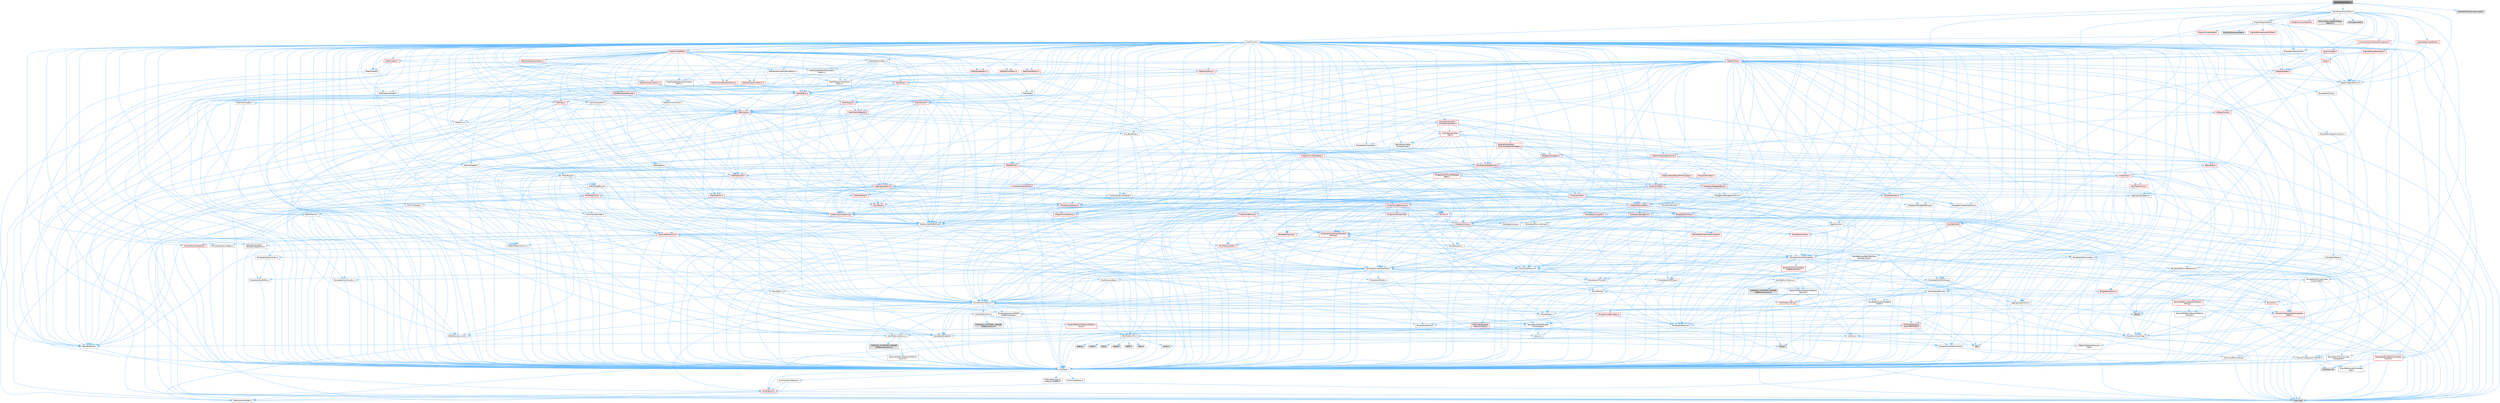 digraph "SkeletalMeshActor.h"
{
 // INTERACTIVE_SVG=YES
 // LATEX_PDF_SIZE
  bgcolor="transparent";
  edge [fontname=Helvetica,fontsize=10,labelfontname=Helvetica,labelfontsize=10];
  node [fontname=Helvetica,fontsize=10,shape=box,height=0.2,width=0.4];
  Node1 [id="Node000001",label="SkeletalMeshActor.h",height=0.2,width=0.4,color="gray40", fillcolor="grey60", style="filled", fontcolor="black",tooltip=" "];
  Node1 -> Node2 [id="edge1_Node000001_Node000002",color="steelblue1",style="solid",tooltip=" "];
  Node2 [id="Node000002",label="CoreMinimal.h",height=0.2,width=0.4,color="grey40", fillcolor="white", style="filled",URL="$d7/d67/CoreMinimal_8h.html",tooltip=" "];
  Node2 -> Node3 [id="edge2_Node000002_Node000003",color="steelblue1",style="solid",tooltip=" "];
  Node3 [id="Node000003",label="CoreTypes.h",height=0.2,width=0.4,color="grey40", fillcolor="white", style="filled",URL="$dc/dec/CoreTypes_8h.html",tooltip=" "];
  Node3 -> Node4 [id="edge3_Node000003_Node000004",color="steelblue1",style="solid",tooltip=" "];
  Node4 [id="Node000004",label="HAL/Platform.h",height=0.2,width=0.4,color="red", fillcolor="#FFF0F0", style="filled",URL="$d9/dd0/Platform_8h.html",tooltip=" "];
  Node4 -> Node7 [id="edge4_Node000004_Node000007",color="steelblue1",style="solid",tooltip=" "];
  Node7 [id="Node000007",label="type_traits",height=0.2,width=0.4,color="grey60", fillcolor="#E0E0E0", style="filled",tooltip=" "];
  Node4 -> Node8 [id="edge5_Node000004_Node000008",color="steelblue1",style="solid",tooltip=" "];
  Node8 [id="Node000008",label="PreprocessorHelpers.h",height=0.2,width=0.4,color="grey40", fillcolor="white", style="filled",URL="$db/ddb/PreprocessorHelpers_8h.html",tooltip=" "];
  Node3 -> Node14 [id="edge6_Node000003_Node000014",color="steelblue1",style="solid",tooltip=" "];
  Node14 [id="Node000014",label="ProfilingDebugging\l/UMemoryDefines.h",height=0.2,width=0.4,color="grey40", fillcolor="white", style="filled",URL="$d2/da2/UMemoryDefines_8h.html",tooltip=" "];
  Node3 -> Node15 [id="edge7_Node000003_Node000015",color="steelblue1",style="solid",tooltip=" "];
  Node15 [id="Node000015",label="Misc/CoreMiscDefines.h",height=0.2,width=0.4,color="grey40", fillcolor="white", style="filled",URL="$da/d38/CoreMiscDefines_8h.html",tooltip=" "];
  Node15 -> Node4 [id="edge8_Node000015_Node000004",color="steelblue1",style="solid",tooltip=" "];
  Node15 -> Node8 [id="edge9_Node000015_Node000008",color="steelblue1",style="solid",tooltip=" "];
  Node3 -> Node16 [id="edge10_Node000003_Node000016",color="steelblue1",style="solid",tooltip=" "];
  Node16 [id="Node000016",label="Misc/CoreDefines.h",height=0.2,width=0.4,color="grey40", fillcolor="white", style="filled",URL="$d3/dd2/CoreDefines_8h.html",tooltip=" "];
  Node2 -> Node17 [id="edge11_Node000002_Node000017",color="steelblue1",style="solid",tooltip=" "];
  Node17 [id="Node000017",label="CoreFwd.h",height=0.2,width=0.4,color="grey40", fillcolor="white", style="filled",URL="$d1/d1e/CoreFwd_8h.html",tooltip=" "];
  Node17 -> Node3 [id="edge12_Node000017_Node000003",color="steelblue1",style="solid",tooltip=" "];
  Node17 -> Node18 [id="edge13_Node000017_Node000018",color="steelblue1",style="solid",tooltip=" "];
  Node18 [id="Node000018",label="Containers/ContainersFwd.h",height=0.2,width=0.4,color="grey40", fillcolor="white", style="filled",URL="$d4/d0a/ContainersFwd_8h.html",tooltip=" "];
  Node18 -> Node4 [id="edge14_Node000018_Node000004",color="steelblue1",style="solid",tooltip=" "];
  Node18 -> Node3 [id="edge15_Node000018_Node000003",color="steelblue1",style="solid",tooltip=" "];
  Node18 -> Node19 [id="edge16_Node000018_Node000019",color="steelblue1",style="solid",tooltip=" "];
  Node19 [id="Node000019",label="Traits/IsContiguousContainer.h",height=0.2,width=0.4,color="grey40", fillcolor="white", style="filled",URL="$d5/d3c/IsContiguousContainer_8h.html",tooltip=" "];
  Node19 -> Node3 [id="edge17_Node000019_Node000003",color="steelblue1",style="solid",tooltip=" "];
  Node19 -> Node20 [id="edge18_Node000019_Node000020",color="steelblue1",style="solid",tooltip=" "];
  Node20 [id="Node000020",label="Misc/StaticAssertComplete\lType.h",height=0.2,width=0.4,color="grey40", fillcolor="white", style="filled",URL="$d5/d4e/StaticAssertCompleteType_8h.html",tooltip=" "];
  Node19 -> Node21 [id="edge19_Node000019_Node000021",color="steelblue1",style="solid",tooltip=" "];
  Node21 [id="Node000021",label="initializer_list",height=0.2,width=0.4,color="grey60", fillcolor="#E0E0E0", style="filled",tooltip=" "];
  Node17 -> Node22 [id="edge20_Node000017_Node000022",color="steelblue1",style="solid",tooltip=" "];
  Node22 [id="Node000022",label="Math/MathFwd.h",height=0.2,width=0.4,color="grey40", fillcolor="white", style="filled",URL="$d2/d10/MathFwd_8h.html",tooltip=" "];
  Node22 -> Node4 [id="edge21_Node000022_Node000004",color="steelblue1",style="solid",tooltip=" "];
  Node17 -> Node23 [id="edge22_Node000017_Node000023",color="steelblue1",style="solid",tooltip=" "];
  Node23 [id="Node000023",label="UObject/UObjectHierarchy\lFwd.h",height=0.2,width=0.4,color="grey40", fillcolor="white", style="filled",URL="$d3/d13/UObjectHierarchyFwd_8h.html",tooltip=" "];
  Node2 -> Node23 [id="edge23_Node000002_Node000023",color="steelblue1",style="solid",tooltip=" "];
  Node2 -> Node18 [id="edge24_Node000002_Node000018",color="steelblue1",style="solid",tooltip=" "];
  Node2 -> Node24 [id="edge25_Node000002_Node000024",color="steelblue1",style="solid",tooltip=" "];
  Node24 [id="Node000024",label="Misc/VarArgs.h",height=0.2,width=0.4,color="grey40", fillcolor="white", style="filled",URL="$d5/d6f/VarArgs_8h.html",tooltip=" "];
  Node24 -> Node3 [id="edge26_Node000024_Node000003",color="steelblue1",style="solid",tooltip=" "];
  Node2 -> Node25 [id="edge27_Node000002_Node000025",color="steelblue1",style="solid",tooltip=" "];
  Node25 [id="Node000025",label="Logging/LogVerbosity.h",height=0.2,width=0.4,color="grey40", fillcolor="white", style="filled",URL="$d2/d8f/LogVerbosity_8h.html",tooltip=" "];
  Node25 -> Node3 [id="edge28_Node000025_Node000003",color="steelblue1",style="solid",tooltip=" "];
  Node2 -> Node26 [id="edge29_Node000002_Node000026",color="steelblue1",style="solid",tooltip=" "];
  Node26 [id="Node000026",label="Misc/OutputDevice.h",height=0.2,width=0.4,color="grey40", fillcolor="white", style="filled",URL="$d7/d32/OutputDevice_8h.html",tooltip=" "];
  Node26 -> Node17 [id="edge30_Node000026_Node000017",color="steelblue1",style="solid",tooltip=" "];
  Node26 -> Node3 [id="edge31_Node000026_Node000003",color="steelblue1",style="solid",tooltip=" "];
  Node26 -> Node25 [id="edge32_Node000026_Node000025",color="steelblue1",style="solid",tooltip=" "];
  Node26 -> Node24 [id="edge33_Node000026_Node000024",color="steelblue1",style="solid",tooltip=" "];
  Node26 -> Node27 [id="edge34_Node000026_Node000027",color="steelblue1",style="solid",tooltip=" "];
  Node27 [id="Node000027",label="Templates/IsArrayOrRefOf\lTypeByPredicate.h",height=0.2,width=0.4,color="grey40", fillcolor="white", style="filled",URL="$d6/da1/IsArrayOrRefOfTypeByPredicate_8h.html",tooltip=" "];
  Node27 -> Node3 [id="edge35_Node000027_Node000003",color="steelblue1",style="solid",tooltip=" "];
  Node26 -> Node28 [id="edge36_Node000026_Node000028",color="steelblue1",style="solid",tooltip=" "];
  Node28 [id="Node000028",label="Templates/IsValidVariadic\lFunctionArg.h",height=0.2,width=0.4,color="grey40", fillcolor="white", style="filled",URL="$d0/dc8/IsValidVariadicFunctionArg_8h.html",tooltip=" "];
  Node28 -> Node3 [id="edge37_Node000028_Node000003",color="steelblue1",style="solid",tooltip=" "];
  Node28 -> Node29 [id="edge38_Node000028_Node000029",color="steelblue1",style="solid",tooltip=" "];
  Node29 [id="Node000029",label="IsEnum.h",height=0.2,width=0.4,color="grey40", fillcolor="white", style="filled",URL="$d4/de5/IsEnum_8h.html",tooltip=" "];
  Node28 -> Node7 [id="edge39_Node000028_Node000007",color="steelblue1",style="solid",tooltip=" "];
  Node26 -> Node30 [id="edge40_Node000026_Node000030",color="steelblue1",style="solid",tooltip=" "];
  Node30 [id="Node000030",label="Traits/IsCharEncodingCompatible\lWith.h",height=0.2,width=0.4,color="red", fillcolor="#FFF0F0", style="filled",URL="$df/dd1/IsCharEncodingCompatibleWith_8h.html",tooltip=" "];
  Node30 -> Node7 [id="edge41_Node000030_Node000007",color="steelblue1",style="solid",tooltip=" "];
  Node2 -> Node32 [id="edge42_Node000002_Node000032",color="steelblue1",style="solid",tooltip=" "];
  Node32 [id="Node000032",label="HAL/PlatformCrt.h",height=0.2,width=0.4,color="grey40", fillcolor="white", style="filled",URL="$d8/d75/PlatformCrt_8h.html",tooltip=" "];
  Node32 -> Node33 [id="edge43_Node000032_Node000033",color="steelblue1",style="solid",tooltip=" "];
  Node33 [id="Node000033",label="new",height=0.2,width=0.4,color="grey60", fillcolor="#E0E0E0", style="filled",tooltip=" "];
  Node32 -> Node34 [id="edge44_Node000032_Node000034",color="steelblue1",style="solid",tooltip=" "];
  Node34 [id="Node000034",label="wchar.h",height=0.2,width=0.4,color="grey60", fillcolor="#E0E0E0", style="filled",tooltip=" "];
  Node32 -> Node35 [id="edge45_Node000032_Node000035",color="steelblue1",style="solid",tooltip=" "];
  Node35 [id="Node000035",label="stddef.h",height=0.2,width=0.4,color="grey60", fillcolor="#E0E0E0", style="filled",tooltip=" "];
  Node32 -> Node36 [id="edge46_Node000032_Node000036",color="steelblue1",style="solid",tooltip=" "];
  Node36 [id="Node000036",label="stdlib.h",height=0.2,width=0.4,color="grey60", fillcolor="#E0E0E0", style="filled",tooltip=" "];
  Node32 -> Node37 [id="edge47_Node000032_Node000037",color="steelblue1",style="solid",tooltip=" "];
  Node37 [id="Node000037",label="stdio.h",height=0.2,width=0.4,color="grey60", fillcolor="#E0E0E0", style="filled",tooltip=" "];
  Node32 -> Node38 [id="edge48_Node000032_Node000038",color="steelblue1",style="solid",tooltip=" "];
  Node38 [id="Node000038",label="stdarg.h",height=0.2,width=0.4,color="grey60", fillcolor="#E0E0E0", style="filled",tooltip=" "];
  Node32 -> Node39 [id="edge49_Node000032_Node000039",color="steelblue1",style="solid",tooltip=" "];
  Node39 [id="Node000039",label="math.h",height=0.2,width=0.4,color="grey60", fillcolor="#E0E0E0", style="filled",tooltip=" "];
  Node32 -> Node40 [id="edge50_Node000032_Node000040",color="steelblue1",style="solid",tooltip=" "];
  Node40 [id="Node000040",label="float.h",height=0.2,width=0.4,color="grey60", fillcolor="#E0E0E0", style="filled",tooltip=" "];
  Node32 -> Node41 [id="edge51_Node000032_Node000041",color="steelblue1",style="solid",tooltip=" "];
  Node41 [id="Node000041",label="string.h",height=0.2,width=0.4,color="grey60", fillcolor="#E0E0E0", style="filled",tooltip=" "];
  Node2 -> Node42 [id="edge52_Node000002_Node000042",color="steelblue1",style="solid",tooltip=" "];
  Node42 [id="Node000042",label="HAL/PlatformMisc.h",height=0.2,width=0.4,color="grey40", fillcolor="white", style="filled",URL="$d0/df5/PlatformMisc_8h.html",tooltip=" "];
  Node42 -> Node3 [id="edge53_Node000042_Node000003",color="steelblue1",style="solid",tooltip=" "];
  Node42 -> Node43 [id="edge54_Node000042_Node000043",color="steelblue1",style="solid",tooltip=" "];
  Node43 [id="Node000043",label="GenericPlatform/GenericPlatform\lMisc.h",height=0.2,width=0.4,color="red", fillcolor="#FFF0F0", style="filled",URL="$db/d9a/GenericPlatformMisc_8h.html",tooltip=" "];
  Node43 -> Node17 [id="edge55_Node000043_Node000017",color="steelblue1",style="solid",tooltip=" "];
  Node43 -> Node3 [id="edge56_Node000043_Node000003",color="steelblue1",style="solid",tooltip=" "];
  Node43 -> Node32 [id="edge57_Node000043_Node000032",color="steelblue1",style="solid",tooltip=" "];
  Node43 -> Node47 [id="edge58_Node000043_Node000047",color="steelblue1",style="solid",tooltip=" "];
  Node47 [id="Node000047",label="Math/NumericLimits.h",height=0.2,width=0.4,color="grey40", fillcolor="white", style="filled",URL="$df/d1b/NumericLimits_8h.html",tooltip=" "];
  Node47 -> Node3 [id="edge59_Node000047_Node000003",color="steelblue1",style="solid",tooltip=" "];
  Node43 -> Node49 [id="edge60_Node000043_Node000049",color="steelblue1",style="solid",tooltip=" "];
  Node49 [id="Node000049",label="Misc/EnumClassFlags.h",height=0.2,width=0.4,color="grey40", fillcolor="white", style="filled",URL="$d8/de7/EnumClassFlags_8h.html",tooltip=" "];
  Node42 -> Node52 [id="edge61_Node000042_Node000052",color="steelblue1",style="solid",tooltip=" "];
  Node52 [id="Node000052",label="COMPILED_PLATFORM_HEADER\l(PlatformMisc.h)",height=0.2,width=0.4,color="grey60", fillcolor="#E0E0E0", style="filled",tooltip=" "];
  Node42 -> Node53 [id="edge62_Node000042_Node000053",color="steelblue1",style="solid",tooltip=" "];
  Node53 [id="Node000053",label="ProfilingDebugging\l/CpuProfilerTrace.h",height=0.2,width=0.4,color="red", fillcolor="#FFF0F0", style="filled",URL="$da/dcb/CpuProfilerTrace_8h.html",tooltip=" "];
  Node53 -> Node3 [id="edge63_Node000053_Node000003",color="steelblue1",style="solid",tooltip=" "];
  Node53 -> Node18 [id="edge64_Node000053_Node000018",color="steelblue1",style="solid",tooltip=" "];
  Node53 -> Node54 [id="edge65_Node000053_Node000054",color="steelblue1",style="solid",tooltip=" "];
  Node54 [id="Node000054",label="HAL/PlatformAtomics.h",height=0.2,width=0.4,color="grey40", fillcolor="white", style="filled",URL="$d3/d36/PlatformAtomics_8h.html",tooltip=" "];
  Node54 -> Node3 [id="edge66_Node000054_Node000003",color="steelblue1",style="solid",tooltip=" "];
  Node54 -> Node55 [id="edge67_Node000054_Node000055",color="steelblue1",style="solid",tooltip=" "];
  Node55 [id="Node000055",label="GenericPlatform/GenericPlatform\lAtomics.h",height=0.2,width=0.4,color="grey40", fillcolor="white", style="filled",URL="$da/d72/GenericPlatformAtomics_8h.html",tooltip=" "];
  Node55 -> Node3 [id="edge68_Node000055_Node000003",color="steelblue1",style="solid",tooltip=" "];
  Node54 -> Node56 [id="edge69_Node000054_Node000056",color="steelblue1",style="solid",tooltip=" "];
  Node56 [id="Node000056",label="COMPILED_PLATFORM_HEADER\l(PlatformAtomics.h)",height=0.2,width=0.4,color="grey60", fillcolor="#E0E0E0", style="filled",tooltip=" "];
  Node53 -> Node8 [id="edge70_Node000053_Node000008",color="steelblue1",style="solid",tooltip=" "];
  Node2 -> Node61 [id="edge71_Node000002_Node000061",color="steelblue1",style="solid",tooltip=" "];
  Node61 [id="Node000061",label="Misc/AssertionMacros.h",height=0.2,width=0.4,color="grey40", fillcolor="white", style="filled",URL="$d0/dfa/AssertionMacros_8h.html",tooltip=" "];
  Node61 -> Node3 [id="edge72_Node000061_Node000003",color="steelblue1",style="solid",tooltip=" "];
  Node61 -> Node4 [id="edge73_Node000061_Node000004",color="steelblue1",style="solid",tooltip=" "];
  Node61 -> Node42 [id="edge74_Node000061_Node000042",color="steelblue1",style="solid",tooltip=" "];
  Node61 -> Node8 [id="edge75_Node000061_Node000008",color="steelblue1",style="solid",tooltip=" "];
  Node61 -> Node62 [id="edge76_Node000061_Node000062",color="steelblue1",style="solid",tooltip=" "];
  Node62 [id="Node000062",label="Templates/EnableIf.h",height=0.2,width=0.4,color="grey40", fillcolor="white", style="filled",URL="$d7/d60/EnableIf_8h.html",tooltip=" "];
  Node62 -> Node3 [id="edge77_Node000062_Node000003",color="steelblue1",style="solid",tooltip=" "];
  Node61 -> Node27 [id="edge78_Node000061_Node000027",color="steelblue1",style="solid",tooltip=" "];
  Node61 -> Node28 [id="edge79_Node000061_Node000028",color="steelblue1",style="solid",tooltip=" "];
  Node61 -> Node30 [id="edge80_Node000061_Node000030",color="steelblue1",style="solid",tooltip=" "];
  Node61 -> Node24 [id="edge81_Node000061_Node000024",color="steelblue1",style="solid",tooltip=" "];
  Node61 -> Node63 [id="edge82_Node000061_Node000063",color="steelblue1",style="solid",tooltip=" "];
  Node63 [id="Node000063",label="String/FormatStringSan.h",height=0.2,width=0.4,color="red", fillcolor="#FFF0F0", style="filled",URL="$d3/d8b/FormatStringSan_8h.html",tooltip=" "];
  Node63 -> Node7 [id="edge83_Node000063_Node000007",color="steelblue1",style="solid",tooltip=" "];
  Node63 -> Node3 [id="edge84_Node000063_Node000003",color="steelblue1",style="solid",tooltip=" "];
  Node63 -> Node64 [id="edge85_Node000063_Node000064",color="steelblue1",style="solid",tooltip=" "];
  Node64 [id="Node000064",label="Templates/Requires.h",height=0.2,width=0.4,color="grey40", fillcolor="white", style="filled",URL="$dc/d96/Requires_8h.html",tooltip=" "];
  Node64 -> Node62 [id="edge86_Node000064_Node000062",color="steelblue1",style="solid",tooltip=" "];
  Node64 -> Node7 [id="edge87_Node000064_Node000007",color="steelblue1",style="solid",tooltip=" "];
  Node63 -> Node65 [id="edge88_Node000063_Node000065",color="steelblue1",style="solid",tooltip=" "];
  Node65 [id="Node000065",label="Templates/Identity.h",height=0.2,width=0.4,color="grey40", fillcolor="white", style="filled",URL="$d0/dd5/Identity_8h.html",tooltip=" "];
  Node63 -> Node28 [id="edge89_Node000063_Node000028",color="steelblue1",style="solid",tooltip=" "];
  Node63 -> Node18 [id="edge90_Node000063_Node000018",color="steelblue1",style="solid",tooltip=" "];
  Node61 -> Node69 [id="edge91_Node000061_Node000069",color="steelblue1",style="solid",tooltip=" "];
  Node69 [id="Node000069",label="atomic",height=0.2,width=0.4,color="grey60", fillcolor="#E0E0E0", style="filled",tooltip=" "];
  Node2 -> Node70 [id="edge92_Node000002_Node000070",color="steelblue1",style="solid",tooltip=" "];
  Node70 [id="Node000070",label="Templates/IsPointer.h",height=0.2,width=0.4,color="grey40", fillcolor="white", style="filled",URL="$d7/d05/IsPointer_8h.html",tooltip=" "];
  Node70 -> Node3 [id="edge93_Node000070_Node000003",color="steelblue1",style="solid",tooltip=" "];
  Node2 -> Node71 [id="edge94_Node000002_Node000071",color="steelblue1",style="solid",tooltip=" "];
  Node71 [id="Node000071",label="HAL/PlatformMemory.h",height=0.2,width=0.4,color="grey40", fillcolor="white", style="filled",URL="$de/d68/PlatformMemory_8h.html",tooltip=" "];
  Node71 -> Node3 [id="edge95_Node000071_Node000003",color="steelblue1",style="solid",tooltip=" "];
  Node71 -> Node72 [id="edge96_Node000071_Node000072",color="steelblue1",style="solid",tooltip=" "];
  Node72 [id="Node000072",label="GenericPlatform/GenericPlatform\lMemory.h",height=0.2,width=0.4,color="grey40", fillcolor="white", style="filled",URL="$dd/d22/GenericPlatformMemory_8h.html",tooltip=" "];
  Node72 -> Node17 [id="edge97_Node000072_Node000017",color="steelblue1",style="solid",tooltip=" "];
  Node72 -> Node3 [id="edge98_Node000072_Node000003",color="steelblue1",style="solid",tooltip=" "];
  Node72 -> Node73 [id="edge99_Node000072_Node000073",color="steelblue1",style="solid",tooltip=" "];
  Node73 [id="Node000073",label="HAL/PlatformString.h",height=0.2,width=0.4,color="red", fillcolor="#FFF0F0", style="filled",URL="$db/db5/PlatformString_8h.html",tooltip=" "];
  Node73 -> Node3 [id="edge100_Node000073_Node000003",color="steelblue1",style="solid",tooltip=" "];
  Node72 -> Node41 [id="edge101_Node000072_Node000041",color="steelblue1",style="solid",tooltip=" "];
  Node72 -> Node34 [id="edge102_Node000072_Node000034",color="steelblue1",style="solid",tooltip=" "];
  Node71 -> Node75 [id="edge103_Node000071_Node000075",color="steelblue1",style="solid",tooltip=" "];
  Node75 [id="Node000075",label="COMPILED_PLATFORM_HEADER\l(PlatformMemory.h)",height=0.2,width=0.4,color="grey60", fillcolor="#E0E0E0", style="filled",tooltip=" "];
  Node2 -> Node54 [id="edge104_Node000002_Node000054",color="steelblue1",style="solid",tooltip=" "];
  Node2 -> Node76 [id="edge105_Node000002_Node000076",color="steelblue1",style="solid",tooltip=" "];
  Node76 [id="Node000076",label="Misc/Exec.h",height=0.2,width=0.4,color="grey40", fillcolor="white", style="filled",URL="$de/ddb/Exec_8h.html",tooltip=" "];
  Node76 -> Node3 [id="edge106_Node000076_Node000003",color="steelblue1",style="solid",tooltip=" "];
  Node76 -> Node61 [id="edge107_Node000076_Node000061",color="steelblue1",style="solid",tooltip=" "];
  Node2 -> Node77 [id="edge108_Node000002_Node000077",color="steelblue1",style="solid",tooltip=" "];
  Node77 [id="Node000077",label="HAL/MemoryBase.h",height=0.2,width=0.4,color="grey40", fillcolor="white", style="filled",URL="$d6/d9f/MemoryBase_8h.html",tooltip=" "];
  Node77 -> Node3 [id="edge109_Node000077_Node000003",color="steelblue1",style="solid",tooltip=" "];
  Node77 -> Node54 [id="edge110_Node000077_Node000054",color="steelblue1",style="solid",tooltip=" "];
  Node77 -> Node32 [id="edge111_Node000077_Node000032",color="steelblue1",style="solid",tooltip=" "];
  Node77 -> Node76 [id="edge112_Node000077_Node000076",color="steelblue1",style="solid",tooltip=" "];
  Node77 -> Node26 [id="edge113_Node000077_Node000026",color="steelblue1",style="solid",tooltip=" "];
  Node77 -> Node78 [id="edge114_Node000077_Node000078",color="steelblue1",style="solid",tooltip=" "];
  Node78 [id="Node000078",label="Templates/Atomic.h",height=0.2,width=0.4,color="red", fillcolor="#FFF0F0", style="filled",URL="$d3/d91/Atomic_8h.html",tooltip=" "];
  Node78 -> Node69 [id="edge115_Node000078_Node000069",color="steelblue1",style="solid",tooltip=" "];
  Node2 -> Node87 [id="edge116_Node000002_Node000087",color="steelblue1",style="solid",tooltip=" "];
  Node87 [id="Node000087",label="HAL/UnrealMemory.h",height=0.2,width=0.4,color="grey40", fillcolor="white", style="filled",URL="$d9/d96/UnrealMemory_8h.html",tooltip=" "];
  Node87 -> Node3 [id="edge117_Node000087_Node000003",color="steelblue1",style="solid",tooltip=" "];
  Node87 -> Node72 [id="edge118_Node000087_Node000072",color="steelblue1",style="solid",tooltip=" "];
  Node87 -> Node77 [id="edge119_Node000087_Node000077",color="steelblue1",style="solid",tooltip=" "];
  Node87 -> Node71 [id="edge120_Node000087_Node000071",color="steelblue1",style="solid",tooltip=" "];
  Node87 -> Node88 [id="edge121_Node000087_Node000088",color="steelblue1",style="solid",tooltip=" "];
  Node88 [id="Node000088",label="ProfilingDebugging\l/MemoryTrace.h",height=0.2,width=0.4,color="red", fillcolor="#FFF0F0", style="filled",URL="$da/dd7/MemoryTrace_8h.html",tooltip=" "];
  Node88 -> Node4 [id="edge122_Node000088_Node000004",color="steelblue1",style="solid",tooltip=" "];
  Node88 -> Node49 [id="edge123_Node000088_Node000049",color="steelblue1",style="solid",tooltip=" "];
  Node87 -> Node70 [id="edge124_Node000087_Node000070",color="steelblue1",style="solid",tooltip=" "];
  Node2 -> Node89 [id="edge125_Node000002_Node000089",color="steelblue1",style="solid",tooltip=" "];
  Node89 [id="Node000089",label="Templates/IsArithmetic.h",height=0.2,width=0.4,color="grey40", fillcolor="white", style="filled",URL="$d2/d5d/IsArithmetic_8h.html",tooltip=" "];
  Node89 -> Node3 [id="edge126_Node000089_Node000003",color="steelblue1",style="solid",tooltip=" "];
  Node2 -> Node83 [id="edge127_Node000002_Node000083",color="steelblue1",style="solid",tooltip=" "];
  Node83 [id="Node000083",label="Templates/AndOrNot.h",height=0.2,width=0.4,color="grey40", fillcolor="white", style="filled",URL="$db/d0a/AndOrNot_8h.html",tooltip=" "];
  Node83 -> Node3 [id="edge128_Node000083_Node000003",color="steelblue1",style="solid",tooltip=" "];
  Node2 -> Node90 [id="edge129_Node000002_Node000090",color="steelblue1",style="solid",tooltip=" "];
  Node90 [id="Node000090",label="Templates/IsPODType.h",height=0.2,width=0.4,color="grey40", fillcolor="white", style="filled",URL="$d7/db1/IsPODType_8h.html",tooltip=" "];
  Node90 -> Node3 [id="edge130_Node000090_Node000003",color="steelblue1",style="solid",tooltip=" "];
  Node2 -> Node91 [id="edge131_Node000002_Node000091",color="steelblue1",style="solid",tooltip=" "];
  Node91 [id="Node000091",label="Templates/IsUECoreType.h",height=0.2,width=0.4,color="grey40", fillcolor="white", style="filled",URL="$d1/db8/IsUECoreType_8h.html",tooltip=" "];
  Node91 -> Node3 [id="edge132_Node000091_Node000003",color="steelblue1",style="solid",tooltip=" "];
  Node91 -> Node7 [id="edge133_Node000091_Node000007",color="steelblue1",style="solid",tooltip=" "];
  Node2 -> Node84 [id="edge134_Node000002_Node000084",color="steelblue1",style="solid",tooltip=" "];
  Node84 [id="Node000084",label="Templates/IsTriviallyCopy\lConstructible.h",height=0.2,width=0.4,color="grey40", fillcolor="white", style="filled",URL="$d3/d78/IsTriviallyCopyConstructible_8h.html",tooltip=" "];
  Node84 -> Node3 [id="edge135_Node000084_Node000003",color="steelblue1",style="solid",tooltip=" "];
  Node84 -> Node7 [id="edge136_Node000084_Node000007",color="steelblue1",style="solid",tooltip=" "];
  Node2 -> Node92 [id="edge137_Node000002_Node000092",color="steelblue1",style="solid",tooltip=" "];
  Node92 [id="Node000092",label="Templates/UnrealTypeTraits.h",height=0.2,width=0.4,color="grey40", fillcolor="white", style="filled",URL="$d2/d2d/UnrealTypeTraits_8h.html",tooltip=" "];
  Node92 -> Node3 [id="edge138_Node000092_Node000003",color="steelblue1",style="solid",tooltip=" "];
  Node92 -> Node70 [id="edge139_Node000092_Node000070",color="steelblue1",style="solid",tooltip=" "];
  Node92 -> Node61 [id="edge140_Node000092_Node000061",color="steelblue1",style="solid",tooltip=" "];
  Node92 -> Node83 [id="edge141_Node000092_Node000083",color="steelblue1",style="solid",tooltip=" "];
  Node92 -> Node62 [id="edge142_Node000092_Node000062",color="steelblue1",style="solid",tooltip=" "];
  Node92 -> Node89 [id="edge143_Node000092_Node000089",color="steelblue1",style="solid",tooltip=" "];
  Node92 -> Node29 [id="edge144_Node000092_Node000029",color="steelblue1",style="solid",tooltip=" "];
  Node92 -> Node93 [id="edge145_Node000092_Node000093",color="steelblue1",style="solid",tooltip=" "];
  Node93 [id="Node000093",label="Templates/Models.h",height=0.2,width=0.4,color="grey40", fillcolor="white", style="filled",URL="$d3/d0c/Models_8h.html",tooltip=" "];
  Node93 -> Node65 [id="edge146_Node000093_Node000065",color="steelblue1",style="solid",tooltip=" "];
  Node92 -> Node90 [id="edge147_Node000092_Node000090",color="steelblue1",style="solid",tooltip=" "];
  Node92 -> Node91 [id="edge148_Node000092_Node000091",color="steelblue1",style="solid",tooltip=" "];
  Node92 -> Node84 [id="edge149_Node000092_Node000084",color="steelblue1",style="solid",tooltip=" "];
  Node2 -> Node62 [id="edge150_Node000002_Node000062",color="steelblue1",style="solid",tooltip=" "];
  Node2 -> Node94 [id="edge151_Node000002_Node000094",color="steelblue1",style="solid",tooltip=" "];
  Node94 [id="Node000094",label="Templates/RemoveReference.h",height=0.2,width=0.4,color="grey40", fillcolor="white", style="filled",URL="$da/dbe/RemoveReference_8h.html",tooltip=" "];
  Node94 -> Node3 [id="edge152_Node000094_Node000003",color="steelblue1",style="solid",tooltip=" "];
  Node2 -> Node95 [id="edge153_Node000002_Node000095",color="steelblue1",style="solid",tooltip=" "];
  Node95 [id="Node000095",label="Templates/IntegralConstant.h",height=0.2,width=0.4,color="grey40", fillcolor="white", style="filled",URL="$db/d1b/IntegralConstant_8h.html",tooltip=" "];
  Node95 -> Node3 [id="edge154_Node000095_Node000003",color="steelblue1",style="solid",tooltip=" "];
  Node2 -> Node96 [id="edge155_Node000002_Node000096",color="steelblue1",style="solid",tooltip=" "];
  Node96 [id="Node000096",label="Templates/IsClass.h",height=0.2,width=0.4,color="grey40", fillcolor="white", style="filled",URL="$db/dcb/IsClass_8h.html",tooltip=" "];
  Node96 -> Node3 [id="edge156_Node000096_Node000003",color="steelblue1",style="solid",tooltip=" "];
  Node2 -> Node97 [id="edge157_Node000002_Node000097",color="steelblue1",style="solid",tooltip=" "];
  Node97 [id="Node000097",label="Templates/TypeCompatible\lBytes.h",height=0.2,width=0.4,color="grey40", fillcolor="white", style="filled",URL="$df/d0a/TypeCompatibleBytes_8h.html",tooltip=" "];
  Node97 -> Node3 [id="edge158_Node000097_Node000003",color="steelblue1",style="solid",tooltip=" "];
  Node97 -> Node41 [id="edge159_Node000097_Node000041",color="steelblue1",style="solid",tooltip=" "];
  Node97 -> Node33 [id="edge160_Node000097_Node000033",color="steelblue1",style="solid",tooltip=" "];
  Node97 -> Node7 [id="edge161_Node000097_Node000007",color="steelblue1",style="solid",tooltip=" "];
  Node2 -> Node19 [id="edge162_Node000002_Node000019",color="steelblue1",style="solid",tooltip=" "];
  Node2 -> Node98 [id="edge163_Node000002_Node000098",color="steelblue1",style="solid",tooltip=" "];
  Node98 [id="Node000098",label="Templates/UnrealTemplate.h",height=0.2,width=0.4,color="grey40", fillcolor="white", style="filled",URL="$d4/d24/UnrealTemplate_8h.html",tooltip=" "];
  Node98 -> Node3 [id="edge164_Node000098_Node000003",color="steelblue1",style="solid",tooltip=" "];
  Node98 -> Node70 [id="edge165_Node000098_Node000070",color="steelblue1",style="solid",tooltip=" "];
  Node98 -> Node87 [id="edge166_Node000098_Node000087",color="steelblue1",style="solid",tooltip=" "];
  Node98 -> Node99 [id="edge167_Node000098_Node000099",color="steelblue1",style="solid",tooltip=" "];
  Node99 [id="Node000099",label="Templates/CopyQualifiers\lAndRefsFromTo.h",height=0.2,width=0.4,color="red", fillcolor="#FFF0F0", style="filled",URL="$d3/db3/CopyQualifiersAndRefsFromTo_8h.html",tooltip=" "];
  Node98 -> Node92 [id="edge168_Node000098_Node000092",color="steelblue1",style="solid",tooltip=" "];
  Node98 -> Node94 [id="edge169_Node000098_Node000094",color="steelblue1",style="solid",tooltip=" "];
  Node98 -> Node64 [id="edge170_Node000098_Node000064",color="steelblue1",style="solid",tooltip=" "];
  Node98 -> Node97 [id="edge171_Node000098_Node000097",color="steelblue1",style="solid",tooltip=" "];
  Node98 -> Node65 [id="edge172_Node000098_Node000065",color="steelblue1",style="solid",tooltip=" "];
  Node98 -> Node19 [id="edge173_Node000098_Node000019",color="steelblue1",style="solid",tooltip=" "];
  Node98 -> Node101 [id="edge174_Node000098_Node000101",color="steelblue1",style="solid",tooltip=" "];
  Node101 [id="Node000101",label="Traits/UseBitwiseSwap.h",height=0.2,width=0.4,color="grey40", fillcolor="white", style="filled",URL="$db/df3/UseBitwiseSwap_8h.html",tooltip=" "];
  Node101 -> Node3 [id="edge175_Node000101_Node000003",color="steelblue1",style="solid",tooltip=" "];
  Node101 -> Node7 [id="edge176_Node000101_Node000007",color="steelblue1",style="solid",tooltip=" "];
  Node98 -> Node7 [id="edge177_Node000098_Node000007",color="steelblue1",style="solid",tooltip=" "];
  Node2 -> Node47 [id="edge178_Node000002_Node000047",color="steelblue1",style="solid",tooltip=" "];
  Node2 -> Node102 [id="edge179_Node000002_Node000102",color="steelblue1",style="solid",tooltip=" "];
  Node102 [id="Node000102",label="HAL/PlatformMath.h",height=0.2,width=0.4,color="red", fillcolor="#FFF0F0", style="filled",URL="$dc/d53/PlatformMath_8h.html",tooltip=" "];
  Node102 -> Node3 [id="edge180_Node000102_Node000003",color="steelblue1",style="solid",tooltip=" "];
  Node2 -> Node85 [id="edge181_Node000002_Node000085",color="steelblue1",style="solid",tooltip=" "];
  Node85 [id="Node000085",label="Templates/IsTriviallyCopy\lAssignable.h",height=0.2,width=0.4,color="grey40", fillcolor="white", style="filled",URL="$d2/df2/IsTriviallyCopyAssignable_8h.html",tooltip=" "];
  Node85 -> Node3 [id="edge182_Node000085_Node000003",color="steelblue1",style="solid",tooltip=" "];
  Node85 -> Node7 [id="edge183_Node000085_Node000007",color="steelblue1",style="solid",tooltip=" "];
  Node2 -> Node110 [id="edge184_Node000002_Node000110",color="steelblue1",style="solid",tooltip=" "];
  Node110 [id="Node000110",label="Templates/MemoryOps.h",height=0.2,width=0.4,color="grey40", fillcolor="white", style="filled",URL="$db/dea/MemoryOps_8h.html",tooltip=" "];
  Node110 -> Node3 [id="edge185_Node000110_Node000003",color="steelblue1",style="solid",tooltip=" "];
  Node110 -> Node87 [id="edge186_Node000110_Node000087",color="steelblue1",style="solid",tooltip=" "];
  Node110 -> Node85 [id="edge187_Node000110_Node000085",color="steelblue1",style="solid",tooltip=" "];
  Node110 -> Node84 [id="edge188_Node000110_Node000084",color="steelblue1",style="solid",tooltip=" "];
  Node110 -> Node64 [id="edge189_Node000110_Node000064",color="steelblue1",style="solid",tooltip=" "];
  Node110 -> Node92 [id="edge190_Node000110_Node000092",color="steelblue1",style="solid",tooltip=" "];
  Node110 -> Node101 [id="edge191_Node000110_Node000101",color="steelblue1",style="solid",tooltip=" "];
  Node110 -> Node33 [id="edge192_Node000110_Node000033",color="steelblue1",style="solid",tooltip=" "];
  Node110 -> Node7 [id="edge193_Node000110_Node000007",color="steelblue1",style="solid",tooltip=" "];
  Node2 -> Node111 [id="edge194_Node000002_Node000111",color="steelblue1",style="solid",tooltip=" "];
  Node111 [id="Node000111",label="Containers/ContainerAllocation\lPolicies.h",height=0.2,width=0.4,color="red", fillcolor="#FFF0F0", style="filled",URL="$d7/dff/ContainerAllocationPolicies_8h.html",tooltip=" "];
  Node111 -> Node3 [id="edge195_Node000111_Node000003",color="steelblue1",style="solid",tooltip=" "];
  Node111 -> Node111 [id="edge196_Node000111_Node000111",color="steelblue1",style="solid",tooltip=" "];
  Node111 -> Node102 [id="edge197_Node000111_Node000102",color="steelblue1",style="solid",tooltip=" "];
  Node111 -> Node87 [id="edge198_Node000111_Node000087",color="steelblue1",style="solid",tooltip=" "];
  Node111 -> Node47 [id="edge199_Node000111_Node000047",color="steelblue1",style="solid",tooltip=" "];
  Node111 -> Node61 [id="edge200_Node000111_Node000061",color="steelblue1",style="solid",tooltip=" "];
  Node111 -> Node110 [id="edge201_Node000111_Node000110",color="steelblue1",style="solid",tooltip=" "];
  Node111 -> Node97 [id="edge202_Node000111_Node000097",color="steelblue1",style="solid",tooltip=" "];
  Node111 -> Node7 [id="edge203_Node000111_Node000007",color="steelblue1",style="solid",tooltip=" "];
  Node2 -> Node114 [id="edge204_Node000002_Node000114",color="steelblue1",style="solid",tooltip=" "];
  Node114 [id="Node000114",label="Templates/IsEnumClass.h",height=0.2,width=0.4,color="grey40", fillcolor="white", style="filled",URL="$d7/d15/IsEnumClass_8h.html",tooltip=" "];
  Node114 -> Node3 [id="edge205_Node000114_Node000003",color="steelblue1",style="solid",tooltip=" "];
  Node114 -> Node83 [id="edge206_Node000114_Node000083",color="steelblue1",style="solid",tooltip=" "];
  Node2 -> Node115 [id="edge207_Node000002_Node000115",color="steelblue1",style="solid",tooltip=" "];
  Node115 [id="Node000115",label="HAL/PlatformProperties.h",height=0.2,width=0.4,color="red", fillcolor="#FFF0F0", style="filled",URL="$d9/db0/PlatformProperties_8h.html",tooltip=" "];
  Node115 -> Node3 [id="edge208_Node000115_Node000003",color="steelblue1",style="solid",tooltip=" "];
  Node2 -> Node118 [id="edge209_Node000002_Node000118",color="steelblue1",style="solid",tooltip=" "];
  Node118 [id="Node000118",label="Misc/EngineVersionBase.h",height=0.2,width=0.4,color="grey40", fillcolor="white", style="filled",URL="$d5/d2b/EngineVersionBase_8h.html",tooltip=" "];
  Node118 -> Node3 [id="edge210_Node000118_Node000003",color="steelblue1",style="solid",tooltip=" "];
  Node2 -> Node119 [id="edge211_Node000002_Node000119",color="steelblue1",style="solid",tooltip=" "];
  Node119 [id="Node000119",label="Internationalization\l/TextNamespaceFwd.h",height=0.2,width=0.4,color="grey40", fillcolor="white", style="filled",URL="$d8/d97/TextNamespaceFwd_8h.html",tooltip=" "];
  Node119 -> Node3 [id="edge212_Node000119_Node000003",color="steelblue1",style="solid",tooltip=" "];
  Node2 -> Node120 [id="edge213_Node000002_Node000120",color="steelblue1",style="solid",tooltip=" "];
  Node120 [id="Node000120",label="Serialization/Archive.h",height=0.2,width=0.4,color="red", fillcolor="#FFF0F0", style="filled",URL="$d7/d3b/Archive_8h.html",tooltip=" "];
  Node120 -> Node17 [id="edge214_Node000120_Node000017",color="steelblue1",style="solid",tooltip=" "];
  Node120 -> Node3 [id="edge215_Node000120_Node000003",color="steelblue1",style="solid",tooltip=" "];
  Node120 -> Node115 [id="edge216_Node000120_Node000115",color="steelblue1",style="solid",tooltip=" "];
  Node120 -> Node119 [id="edge217_Node000120_Node000119",color="steelblue1",style="solid",tooltip=" "];
  Node120 -> Node22 [id="edge218_Node000120_Node000022",color="steelblue1",style="solid",tooltip=" "];
  Node120 -> Node61 [id="edge219_Node000120_Node000061",color="steelblue1",style="solid",tooltip=" "];
  Node120 -> Node118 [id="edge220_Node000120_Node000118",color="steelblue1",style="solid",tooltip=" "];
  Node120 -> Node24 [id="edge221_Node000120_Node000024",color="steelblue1",style="solid",tooltip=" "];
  Node120 -> Node62 [id="edge222_Node000120_Node000062",color="steelblue1",style="solid",tooltip=" "];
  Node120 -> Node27 [id="edge223_Node000120_Node000027",color="steelblue1",style="solid",tooltip=" "];
  Node120 -> Node114 [id="edge224_Node000120_Node000114",color="steelblue1",style="solid",tooltip=" "];
  Node120 -> Node28 [id="edge225_Node000120_Node000028",color="steelblue1",style="solid",tooltip=" "];
  Node120 -> Node98 [id="edge226_Node000120_Node000098",color="steelblue1",style="solid",tooltip=" "];
  Node120 -> Node30 [id="edge227_Node000120_Node000030",color="steelblue1",style="solid",tooltip=" "];
  Node120 -> Node123 [id="edge228_Node000120_Node000123",color="steelblue1",style="solid",tooltip=" "];
  Node123 [id="Node000123",label="UObject/ObjectVersion.h",height=0.2,width=0.4,color="grey40", fillcolor="white", style="filled",URL="$da/d63/ObjectVersion_8h.html",tooltip=" "];
  Node123 -> Node3 [id="edge229_Node000123_Node000003",color="steelblue1",style="solid",tooltip=" "];
  Node2 -> Node124 [id="edge230_Node000002_Node000124",color="steelblue1",style="solid",tooltip=" "];
  Node124 [id="Node000124",label="Templates/Less.h",height=0.2,width=0.4,color="grey40", fillcolor="white", style="filled",URL="$de/dc8/Less_8h.html",tooltip=" "];
  Node124 -> Node3 [id="edge231_Node000124_Node000003",color="steelblue1",style="solid",tooltip=" "];
  Node124 -> Node98 [id="edge232_Node000124_Node000098",color="steelblue1",style="solid",tooltip=" "];
  Node2 -> Node125 [id="edge233_Node000002_Node000125",color="steelblue1",style="solid",tooltip=" "];
  Node125 [id="Node000125",label="Templates/Sorting.h",height=0.2,width=0.4,color="red", fillcolor="#FFF0F0", style="filled",URL="$d3/d9e/Sorting_8h.html",tooltip=" "];
  Node125 -> Node3 [id="edge234_Node000125_Node000003",color="steelblue1",style="solid",tooltip=" "];
  Node125 -> Node102 [id="edge235_Node000125_Node000102",color="steelblue1",style="solid",tooltip=" "];
  Node125 -> Node124 [id="edge236_Node000125_Node000124",color="steelblue1",style="solid",tooltip=" "];
  Node2 -> Node136 [id="edge237_Node000002_Node000136",color="steelblue1",style="solid",tooltip=" "];
  Node136 [id="Node000136",label="Misc/Char.h",height=0.2,width=0.4,color="red", fillcolor="#FFF0F0", style="filled",URL="$d0/d58/Char_8h.html",tooltip=" "];
  Node136 -> Node3 [id="edge238_Node000136_Node000003",color="steelblue1",style="solid",tooltip=" "];
  Node136 -> Node7 [id="edge239_Node000136_Node000007",color="steelblue1",style="solid",tooltip=" "];
  Node2 -> Node139 [id="edge240_Node000002_Node000139",color="steelblue1",style="solid",tooltip=" "];
  Node139 [id="Node000139",label="GenericPlatform/GenericPlatform\lStricmp.h",height=0.2,width=0.4,color="grey40", fillcolor="white", style="filled",URL="$d2/d86/GenericPlatformStricmp_8h.html",tooltip=" "];
  Node139 -> Node3 [id="edge241_Node000139_Node000003",color="steelblue1",style="solid",tooltip=" "];
  Node2 -> Node140 [id="edge242_Node000002_Node000140",color="steelblue1",style="solid",tooltip=" "];
  Node140 [id="Node000140",label="GenericPlatform/GenericPlatform\lString.h",height=0.2,width=0.4,color="red", fillcolor="#FFF0F0", style="filled",URL="$dd/d20/GenericPlatformString_8h.html",tooltip=" "];
  Node140 -> Node3 [id="edge243_Node000140_Node000003",color="steelblue1",style="solid",tooltip=" "];
  Node140 -> Node139 [id="edge244_Node000140_Node000139",color="steelblue1",style="solid",tooltip=" "];
  Node140 -> Node62 [id="edge245_Node000140_Node000062",color="steelblue1",style="solid",tooltip=" "];
  Node140 -> Node30 [id="edge246_Node000140_Node000030",color="steelblue1",style="solid",tooltip=" "];
  Node140 -> Node7 [id="edge247_Node000140_Node000007",color="steelblue1",style="solid",tooltip=" "];
  Node2 -> Node73 [id="edge248_Node000002_Node000073",color="steelblue1",style="solid",tooltip=" "];
  Node2 -> Node143 [id="edge249_Node000002_Node000143",color="steelblue1",style="solid",tooltip=" "];
  Node143 [id="Node000143",label="Misc/CString.h",height=0.2,width=0.4,color="grey40", fillcolor="white", style="filled",URL="$d2/d49/CString_8h.html",tooltip=" "];
  Node143 -> Node3 [id="edge250_Node000143_Node000003",color="steelblue1",style="solid",tooltip=" "];
  Node143 -> Node32 [id="edge251_Node000143_Node000032",color="steelblue1",style="solid",tooltip=" "];
  Node143 -> Node73 [id="edge252_Node000143_Node000073",color="steelblue1",style="solid",tooltip=" "];
  Node143 -> Node61 [id="edge253_Node000143_Node000061",color="steelblue1",style="solid",tooltip=" "];
  Node143 -> Node136 [id="edge254_Node000143_Node000136",color="steelblue1",style="solid",tooltip=" "];
  Node143 -> Node24 [id="edge255_Node000143_Node000024",color="steelblue1",style="solid",tooltip=" "];
  Node143 -> Node27 [id="edge256_Node000143_Node000027",color="steelblue1",style="solid",tooltip=" "];
  Node143 -> Node28 [id="edge257_Node000143_Node000028",color="steelblue1",style="solid",tooltip=" "];
  Node143 -> Node30 [id="edge258_Node000143_Node000030",color="steelblue1",style="solid",tooltip=" "];
  Node2 -> Node144 [id="edge259_Node000002_Node000144",color="steelblue1",style="solid",tooltip=" "];
  Node144 [id="Node000144",label="Misc/Crc.h",height=0.2,width=0.4,color="red", fillcolor="#FFF0F0", style="filled",URL="$d4/dd2/Crc_8h.html",tooltip=" "];
  Node144 -> Node3 [id="edge260_Node000144_Node000003",color="steelblue1",style="solid",tooltip=" "];
  Node144 -> Node73 [id="edge261_Node000144_Node000073",color="steelblue1",style="solid",tooltip=" "];
  Node144 -> Node61 [id="edge262_Node000144_Node000061",color="steelblue1",style="solid",tooltip=" "];
  Node144 -> Node143 [id="edge263_Node000144_Node000143",color="steelblue1",style="solid",tooltip=" "];
  Node144 -> Node136 [id="edge264_Node000144_Node000136",color="steelblue1",style="solid",tooltip=" "];
  Node144 -> Node92 [id="edge265_Node000144_Node000092",color="steelblue1",style="solid",tooltip=" "];
  Node2 -> Node135 [id="edge266_Node000002_Node000135",color="steelblue1",style="solid",tooltip=" "];
  Node135 [id="Node000135",label="Math/UnrealMathUtility.h",height=0.2,width=0.4,color="grey40", fillcolor="white", style="filled",URL="$db/db8/UnrealMathUtility_8h.html",tooltip=" "];
  Node135 -> Node3 [id="edge267_Node000135_Node000003",color="steelblue1",style="solid",tooltip=" "];
  Node135 -> Node61 [id="edge268_Node000135_Node000061",color="steelblue1",style="solid",tooltip=" "];
  Node135 -> Node102 [id="edge269_Node000135_Node000102",color="steelblue1",style="solid",tooltip=" "];
  Node135 -> Node22 [id="edge270_Node000135_Node000022",color="steelblue1",style="solid",tooltip=" "];
  Node135 -> Node65 [id="edge271_Node000135_Node000065",color="steelblue1",style="solid",tooltip=" "];
  Node135 -> Node64 [id="edge272_Node000135_Node000064",color="steelblue1",style="solid",tooltip=" "];
  Node2 -> Node145 [id="edge273_Node000002_Node000145",color="steelblue1",style="solid",tooltip=" "];
  Node145 [id="Node000145",label="Containers/UnrealString.h",height=0.2,width=0.4,color="red", fillcolor="#FFF0F0", style="filled",URL="$d5/dba/UnrealString_8h.html",tooltip=" "];
  Node2 -> Node149 [id="edge274_Node000002_Node000149",color="steelblue1",style="solid",tooltip=" "];
  Node149 [id="Node000149",label="Containers/Array.h",height=0.2,width=0.4,color="red", fillcolor="#FFF0F0", style="filled",URL="$df/dd0/Array_8h.html",tooltip=" "];
  Node149 -> Node3 [id="edge275_Node000149_Node000003",color="steelblue1",style="solid",tooltip=" "];
  Node149 -> Node61 [id="edge276_Node000149_Node000061",color="steelblue1",style="solid",tooltip=" "];
  Node149 -> Node87 [id="edge277_Node000149_Node000087",color="steelblue1",style="solid",tooltip=" "];
  Node149 -> Node92 [id="edge278_Node000149_Node000092",color="steelblue1",style="solid",tooltip=" "];
  Node149 -> Node98 [id="edge279_Node000149_Node000098",color="steelblue1",style="solid",tooltip=" "];
  Node149 -> Node111 [id="edge280_Node000149_Node000111",color="steelblue1",style="solid",tooltip=" "];
  Node149 -> Node120 [id="edge281_Node000149_Node000120",color="steelblue1",style="solid",tooltip=" "];
  Node149 -> Node128 [id="edge282_Node000149_Node000128",color="steelblue1",style="solid",tooltip=" "];
  Node128 [id="Node000128",label="Templates/Invoke.h",height=0.2,width=0.4,color="red", fillcolor="#FFF0F0", style="filled",URL="$d7/deb/Invoke_8h.html",tooltip=" "];
  Node128 -> Node3 [id="edge283_Node000128_Node000003",color="steelblue1",style="solid",tooltip=" "];
  Node128 -> Node98 [id="edge284_Node000128_Node000098",color="steelblue1",style="solid",tooltip=" "];
  Node128 -> Node7 [id="edge285_Node000128_Node000007",color="steelblue1",style="solid",tooltip=" "];
  Node149 -> Node124 [id="edge286_Node000149_Node000124",color="steelblue1",style="solid",tooltip=" "];
  Node149 -> Node64 [id="edge287_Node000149_Node000064",color="steelblue1",style="solid",tooltip=" "];
  Node149 -> Node125 [id="edge288_Node000149_Node000125",color="steelblue1",style="solid",tooltip=" "];
  Node149 -> Node172 [id="edge289_Node000149_Node000172",color="steelblue1",style="solid",tooltip=" "];
  Node172 [id="Node000172",label="Templates/AlignmentTemplates.h",height=0.2,width=0.4,color="red", fillcolor="#FFF0F0", style="filled",URL="$dd/d32/AlignmentTemplates_8h.html",tooltip=" "];
  Node172 -> Node3 [id="edge290_Node000172_Node000003",color="steelblue1",style="solid",tooltip=" "];
  Node172 -> Node70 [id="edge291_Node000172_Node000070",color="steelblue1",style="solid",tooltip=" "];
  Node149 -> Node7 [id="edge292_Node000149_Node000007",color="steelblue1",style="solid",tooltip=" "];
  Node2 -> Node173 [id="edge293_Node000002_Node000173",color="steelblue1",style="solid",tooltip=" "];
  Node173 [id="Node000173",label="Misc/FrameNumber.h",height=0.2,width=0.4,color="grey40", fillcolor="white", style="filled",URL="$dd/dbd/FrameNumber_8h.html",tooltip=" "];
  Node173 -> Node3 [id="edge294_Node000173_Node000003",color="steelblue1",style="solid",tooltip=" "];
  Node173 -> Node47 [id="edge295_Node000173_Node000047",color="steelblue1",style="solid",tooltip=" "];
  Node173 -> Node135 [id="edge296_Node000173_Node000135",color="steelblue1",style="solid",tooltip=" "];
  Node173 -> Node62 [id="edge297_Node000173_Node000062",color="steelblue1",style="solid",tooltip=" "];
  Node173 -> Node92 [id="edge298_Node000173_Node000092",color="steelblue1",style="solid",tooltip=" "];
  Node2 -> Node174 [id="edge299_Node000002_Node000174",color="steelblue1",style="solid",tooltip=" "];
  Node174 [id="Node000174",label="Misc/Timespan.h",height=0.2,width=0.4,color="grey40", fillcolor="white", style="filled",URL="$da/dd9/Timespan_8h.html",tooltip=" "];
  Node174 -> Node3 [id="edge300_Node000174_Node000003",color="steelblue1",style="solid",tooltip=" "];
  Node174 -> Node175 [id="edge301_Node000174_Node000175",color="steelblue1",style="solid",tooltip=" "];
  Node175 [id="Node000175",label="Math/Interval.h",height=0.2,width=0.4,color="grey40", fillcolor="white", style="filled",URL="$d1/d55/Interval_8h.html",tooltip=" "];
  Node175 -> Node3 [id="edge302_Node000175_Node000003",color="steelblue1",style="solid",tooltip=" "];
  Node175 -> Node89 [id="edge303_Node000175_Node000089",color="steelblue1",style="solid",tooltip=" "];
  Node175 -> Node92 [id="edge304_Node000175_Node000092",color="steelblue1",style="solid",tooltip=" "];
  Node175 -> Node47 [id="edge305_Node000175_Node000047",color="steelblue1",style="solid",tooltip=" "];
  Node175 -> Node135 [id="edge306_Node000175_Node000135",color="steelblue1",style="solid",tooltip=" "];
  Node174 -> Node135 [id="edge307_Node000174_Node000135",color="steelblue1",style="solid",tooltip=" "];
  Node174 -> Node61 [id="edge308_Node000174_Node000061",color="steelblue1",style="solid",tooltip=" "];
  Node2 -> Node176 [id="edge309_Node000002_Node000176",color="steelblue1",style="solid",tooltip=" "];
  Node176 [id="Node000176",label="Containers/StringConv.h",height=0.2,width=0.4,color="red", fillcolor="#FFF0F0", style="filled",URL="$d3/ddf/StringConv_8h.html",tooltip=" "];
  Node176 -> Node3 [id="edge310_Node000176_Node000003",color="steelblue1",style="solid",tooltip=" "];
  Node176 -> Node61 [id="edge311_Node000176_Node000061",color="steelblue1",style="solid",tooltip=" "];
  Node176 -> Node111 [id="edge312_Node000176_Node000111",color="steelblue1",style="solid",tooltip=" "];
  Node176 -> Node149 [id="edge313_Node000176_Node000149",color="steelblue1",style="solid",tooltip=" "];
  Node176 -> Node143 [id="edge314_Node000176_Node000143",color="steelblue1",style="solid",tooltip=" "];
  Node176 -> Node177 [id="edge315_Node000176_Node000177",color="steelblue1",style="solid",tooltip=" "];
  Node177 [id="Node000177",label="Templates/IsArray.h",height=0.2,width=0.4,color="grey40", fillcolor="white", style="filled",URL="$d8/d8d/IsArray_8h.html",tooltip=" "];
  Node177 -> Node3 [id="edge316_Node000177_Node000003",color="steelblue1",style="solid",tooltip=" "];
  Node176 -> Node98 [id="edge317_Node000176_Node000098",color="steelblue1",style="solid",tooltip=" "];
  Node176 -> Node92 [id="edge318_Node000176_Node000092",color="steelblue1",style="solid",tooltip=" "];
  Node176 -> Node30 [id="edge319_Node000176_Node000030",color="steelblue1",style="solid",tooltip=" "];
  Node176 -> Node19 [id="edge320_Node000176_Node000019",color="steelblue1",style="solid",tooltip=" "];
  Node176 -> Node7 [id="edge321_Node000176_Node000007",color="steelblue1",style="solid",tooltip=" "];
  Node2 -> Node178 [id="edge322_Node000002_Node000178",color="steelblue1",style="solid",tooltip=" "];
  Node178 [id="Node000178",label="UObject/UnrealNames.h",height=0.2,width=0.4,color="red", fillcolor="#FFF0F0", style="filled",URL="$d8/db1/UnrealNames_8h.html",tooltip=" "];
  Node178 -> Node3 [id="edge323_Node000178_Node000003",color="steelblue1",style="solid",tooltip=" "];
  Node2 -> Node180 [id="edge324_Node000002_Node000180",color="steelblue1",style="solid",tooltip=" "];
  Node180 [id="Node000180",label="UObject/NameTypes.h",height=0.2,width=0.4,color="red", fillcolor="#FFF0F0", style="filled",URL="$d6/d35/NameTypes_8h.html",tooltip=" "];
  Node180 -> Node3 [id="edge325_Node000180_Node000003",color="steelblue1",style="solid",tooltip=" "];
  Node180 -> Node61 [id="edge326_Node000180_Node000061",color="steelblue1",style="solid",tooltip=" "];
  Node180 -> Node87 [id="edge327_Node000180_Node000087",color="steelblue1",style="solid",tooltip=" "];
  Node180 -> Node92 [id="edge328_Node000180_Node000092",color="steelblue1",style="solid",tooltip=" "];
  Node180 -> Node98 [id="edge329_Node000180_Node000098",color="steelblue1",style="solid",tooltip=" "];
  Node180 -> Node145 [id="edge330_Node000180_Node000145",color="steelblue1",style="solid",tooltip=" "];
  Node180 -> Node176 [id="edge331_Node000180_Node000176",color="steelblue1",style="solid",tooltip=" "];
  Node180 -> Node178 [id="edge332_Node000180_Node000178",color="steelblue1",style="solid",tooltip=" "];
  Node180 -> Node78 [id="edge333_Node000180_Node000078",color="steelblue1",style="solid",tooltip=" "];
  Node2 -> Node188 [id="edge334_Node000002_Node000188",color="steelblue1",style="solid",tooltip=" "];
  Node188 [id="Node000188",label="Misc/Parse.h",height=0.2,width=0.4,color="red", fillcolor="#FFF0F0", style="filled",URL="$dc/d71/Parse_8h.html",tooltip=" "];
  Node188 -> Node145 [id="edge335_Node000188_Node000145",color="steelblue1",style="solid",tooltip=" "];
  Node188 -> Node3 [id="edge336_Node000188_Node000003",color="steelblue1",style="solid",tooltip=" "];
  Node188 -> Node32 [id="edge337_Node000188_Node000032",color="steelblue1",style="solid",tooltip=" "];
  Node188 -> Node49 [id="edge338_Node000188_Node000049",color="steelblue1",style="solid",tooltip=" "];
  Node188 -> Node189 [id="edge339_Node000188_Node000189",color="steelblue1",style="solid",tooltip=" "];
  Node189 [id="Node000189",label="Templates/Function.h",height=0.2,width=0.4,color="red", fillcolor="#FFF0F0", style="filled",URL="$df/df5/Function_8h.html",tooltip=" "];
  Node189 -> Node3 [id="edge340_Node000189_Node000003",color="steelblue1",style="solid",tooltip=" "];
  Node189 -> Node61 [id="edge341_Node000189_Node000061",color="steelblue1",style="solid",tooltip=" "];
  Node189 -> Node87 [id="edge342_Node000189_Node000087",color="steelblue1",style="solid",tooltip=" "];
  Node189 -> Node92 [id="edge343_Node000189_Node000092",color="steelblue1",style="solid",tooltip=" "];
  Node189 -> Node128 [id="edge344_Node000189_Node000128",color="steelblue1",style="solid",tooltip=" "];
  Node189 -> Node98 [id="edge345_Node000189_Node000098",color="steelblue1",style="solid",tooltip=" "];
  Node189 -> Node64 [id="edge346_Node000189_Node000064",color="steelblue1",style="solid",tooltip=" "];
  Node189 -> Node135 [id="edge347_Node000189_Node000135",color="steelblue1",style="solid",tooltip=" "];
  Node189 -> Node33 [id="edge348_Node000189_Node000033",color="steelblue1",style="solid",tooltip=" "];
  Node189 -> Node7 [id="edge349_Node000189_Node000007",color="steelblue1",style="solid",tooltip=" "];
  Node2 -> Node172 [id="edge350_Node000002_Node000172",color="steelblue1",style="solid",tooltip=" "];
  Node2 -> Node191 [id="edge351_Node000002_Node000191",color="steelblue1",style="solid",tooltip=" "];
  Node191 [id="Node000191",label="Misc/StructBuilder.h",height=0.2,width=0.4,color="grey40", fillcolor="white", style="filled",URL="$d9/db3/StructBuilder_8h.html",tooltip=" "];
  Node191 -> Node3 [id="edge352_Node000191_Node000003",color="steelblue1",style="solid",tooltip=" "];
  Node191 -> Node135 [id="edge353_Node000191_Node000135",color="steelblue1",style="solid",tooltip=" "];
  Node191 -> Node172 [id="edge354_Node000191_Node000172",color="steelblue1",style="solid",tooltip=" "];
  Node2 -> Node104 [id="edge355_Node000002_Node000104",color="steelblue1",style="solid",tooltip=" "];
  Node104 [id="Node000104",label="Templates/Decay.h",height=0.2,width=0.4,color="grey40", fillcolor="white", style="filled",URL="$dd/d0f/Decay_8h.html",tooltip=" "];
  Node104 -> Node3 [id="edge356_Node000104_Node000003",color="steelblue1",style="solid",tooltip=" "];
  Node104 -> Node94 [id="edge357_Node000104_Node000094",color="steelblue1",style="solid",tooltip=" "];
  Node104 -> Node7 [id="edge358_Node000104_Node000007",color="steelblue1",style="solid",tooltip=" "];
  Node2 -> Node192 [id="edge359_Node000002_Node000192",color="steelblue1",style="solid",tooltip=" "];
  Node192 [id="Node000192",label="Templates/PointerIsConvertible\lFromTo.h",height=0.2,width=0.4,color="red", fillcolor="#FFF0F0", style="filled",URL="$d6/d65/PointerIsConvertibleFromTo_8h.html",tooltip=" "];
  Node192 -> Node3 [id="edge360_Node000192_Node000003",color="steelblue1",style="solid",tooltip=" "];
  Node192 -> Node20 [id="edge361_Node000192_Node000020",color="steelblue1",style="solid",tooltip=" "];
  Node192 -> Node7 [id="edge362_Node000192_Node000007",color="steelblue1",style="solid",tooltip=" "];
  Node2 -> Node128 [id="edge363_Node000002_Node000128",color="steelblue1",style="solid",tooltip=" "];
  Node2 -> Node189 [id="edge364_Node000002_Node000189",color="steelblue1",style="solid",tooltip=" "];
  Node2 -> Node161 [id="edge365_Node000002_Node000161",color="steelblue1",style="solid",tooltip=" "];
  Node161 [id="Node000161",label="Templates/TypeHash.h",height=0.2,width=0.4,color="red", fillcolor="#FFF0F0", style="filled",URL="$d1/d62/TypeHash_8h.html",tooltip=" "];
  Node161 -> Node3 [id="edge366_Node000161_Node000003",color="steelblue1",style="solid",tooltip=" "];
  Node161 -> Node64 [id="edge367_Node000161_Node000064",color="steelblue1",style="solid",tooltip=" "];
  Node161 -> Node144 [id="edge368_Node000161_Node000144",color="steelblue1",style="solid",tooltip=" "];
  Node161 -> Node7 [id="edge369_Node000161_Node000007",color="steelblue1",style="solid",tooltip=" "];
  Node2 -> Node193 [id="edge370_Node000002_Node000193",color="steelblue1",style="solid",tooltip=" "];
  Node193 [id="Node000193",label="Containers/ScriptArray.h",height=0.2,width=0.4,color="red", fillcolor="#FFF0F0", style="filled",URL="$dc/daf/ScriptArray_8h.html",tooltip=" "];
  Node193 -> Node3 [id="edge371_Node000193_Node000003",color="steelblue1",style="solid",tooltip=" "];
  Node193 -> Node61 [id="edge372_Node000193_Node000061",color="steelblue1",style="solid",tooltip=" "];
  Node193 -> Node87 [id="edge373_Node000193_Node000087",color="steelblue1",style="solid",tooltip=" "];
  Node193 -> Node111 [id="edge374_Node000193_Node000111",color="steelblue1",style="solid",tooltip=" "];
  Node193 -> Node149 [id="edge375_Node000193_Node000149",color="steelblue1",style="solid",tooltip=" "];
  Node193 -> Node21 [id="edge376_Node000193_Node000021",color="steelblue1",style="solid",tooltip=" "];
  Node2 -> Node194 [id="edge377_Node000002_Node000194",color="steelblue1",style="solid",tooltip=" "];
  Node194 [id="Node000194",label="Containers/BitArray.h",height=0.2,width=0.4,color="red", fillcolor="#FFF0F0", style="filled",URL="$d1/de4/BitArray_8h.html",tooltip=" "];
  Node194 -> Node111 [id="edge378_Node000194_Node000111",color="steelblue1",style="solid",tooltip=" "];
  Node194 -> Node3 [id="edge379_Node000194_Node000003",color="steelblue1",style="solid",tooltip=" "];
  Node194 -> Node54 [id="edge380_Node000194_Node000054",color="steelblue1",style="solid",tooltip=" "];
  Node194 -> Node87 [id="edge381_Node000194_Node000087",color="steelblue1",style="solid",tooltip=" "];
  Node194 -> Node135 [id="edge382_Node000194_Node000135",color="steelblue1",style="solid",tooltip=" "];
  Node194 -> Node61 [id="edge383_Node000194_Node000061",color="steelblue1",style="solid",tooltip=" "];
  Node194 -> Node49 [id="edge384_Node000194_Node000049",color="steelblue1",style="solid",tooltip=" "];
  Node194 -> Node120 [id="edge385_Node000194_Node000120",color="steelblue1",style="solid",tooltip=" "];
  Node194 -> Node62 [id="edge386_Node000194_Node000062",color="steelblue1",style="solid",tooltip=" "];
  Node194 -> Node128 [id="edge387_Node000194_Node000128",color="steelblue1",style="solid",tooltip=" "];
  Node194 -> Node98 [id="edge388_Node000194_Node000098",color="steelblue1",style="solid",tooltip=" "];
  Node194 -> Node92 [id="edge389_Node000194_Node000092",color="steelblue1",style="solid",tooltip=" "];
  Node2 -> Node195 [id="edge390_Node000002_Node000195",color="steelblue1",style="solid",tooltip=" "];
  Node195 [id="Node000195",label="Containers/SparseArray.h",height=0.2,width=0.4,color="red", fillcolor="#FFF0F0", style="filled",URL="$d5/dbf/SparseArray_8h.html",tooltip=" "];
  Node195 -> Node3 [id="edge391_Node000195_Node000003",color="steelblue1",style="solid",tooltip=" "];
  Node195 -> Node61 [id="edge392_Node000195_Node000061",color="steelblue1",style="solid",tooltip=" "];
  Node195 -> Node87 [id="edge393_Node000195_Node000087",color="steelblue1",style="solid",tooltip=" "];
  Node195 -> Node92 [id="edge394_Node000195_Node000092",color="steelblue1",style="solid",tooltip=" "];
  Node195 -> Node98 [id="edge395_Node000195_Node000098",color="steelblue1",style="solid",tooltip=" "];
  Node195 -> Node111 [id="edge396_Node000195_Node000111",color="steelblue1",style="solid",tooltip=" "];
  Node195 -> Node124 [id="edge397_Node000195_Node000124",color="steelblue1",style="solid",tooltip=" "];
  Node195 -> Node149 [id="edge398_Node000195_Node000149",color="steelblue1",style="solid",tooltip=" "];
  Node195 -> Node135 [id="edge399_Node000195_Node000135",color="steelblue1",style="solid",tooltip=" "];
  Node195 -> Node193 [id="edge400_Node000195_Node000193",color="steelblue1",style="solid",tooltip=" "];
  Node195 -> Node194 [id="edge401_Node000195_Node000194",color="steelblue1",style="solid",tooltip=" "];
  Node195 -> Node145 [id="edge402_Node000195_Node000145",color="steelblue1",style="solid",tooltip=" "];
  Node2 -> Node211 [id="edge403_Node000002_Node000211",color="steelblue1",style="solid",tooltip=" "];
  Node211 [id="Node000211",label="Containers/Set.h",height=0.2,width=0.4,color="red", fillcolor="#FFF0F0", style="filled",URL="$d4/d45/Set_8h.html",tooltip=" "];
  Node211 -> Node111 [id="edge404_Node000211_Node000111",color="steelblue1",style="solid",tooltip=" "];
  Node211 -> Node195 [id="edge405_Node000211_Node000195",color="steelblue1",style="solid",tooltip=" "];
  Node211 -> Node18 [id="edge406_Node000211_Node000018",color="steelblue1",style="solid",tooltip=" "];
  Node211 -> Node135 [id="edge407_Node000211_Node000135",color="steelblue1",style="solid",tooltip=" "];
  Node211 -> Node61 [id="edge408_Node000211_Node000061",color="steelblue1",style="solid",tooltip=" "];
  Node211 -> Node191 [id="edge409_Node000211_Node000191",color="steelblue1",style="solid",tooltip=" "];
  Node211 -> Node189 [id="edge410_Node000211_Node000189",color="steelblue1",style="solid",tooltip=" "];
  Node211 -> Node125 [id="edge411_Node000211_Node000125",color="steelblue1",style="solid",tooltip=" "];
  Node211 -> Node161 [id="edge412_Node000211_Node000161",color="steelblue1",style="solid",tooltip=" "];
  Node211 -> Node98 [id="edge413_Node000211_Node000098",color="steelblue1",style="solid",tooltip=" "];
  Node211 -> Node21 [id="edge414_Node000211_Node000021",color="steelblue1",style="solid",tooltip=" "];
  Node211 -> Node7 [id="edge415_Node000211_Node000007",color="steelblue1",style="solid",tooltip=" "];
  Node2 -> Node214 [id="edge416_Node000002_Node000214",color="steelblue1",style="solid",tooltip=" "];
  Node214 [id="Node000214",label="Algo/Reverse.h",height=0.2,width=0.4,color="grey40", fillcolor="white", style="filled",URL="$d5/d93/Reverse_8h.html",tooltip=" "];
  Node214 -> Node3 [id="edge417_Node000214_Node000003",color="steelblue1",style="solid",tooltip=" "];
  Node214 -> Node98 [id="edge418_Node000214_Node000098",color="steelblue1",style="solid",tooltip=" "];
  Node2 -> Node215 [id="edge419_Node000002_Node000215",color="steelblue1",style="solid",tooltip=" "];
  Node215 [id="Node000215",label="Containers/Map.h",height=0.2,width=0.4,color="red", fillcolor="#FFF0F0", style="filled",URL="$df/d79/Map_8h.html",tooltip=" "];
  Node215 -> Node3 [id="edge420_Node000215_Node000003",color="steelblue1",style="solid",tooltip=" "];
  Node215 -> Node214 [id="edge421_Node000215_Node000214",color="steelblue1",style="solid",tooltip=" "];
  Node215 -> Node211 [id="edge422_Node000215_Node000211",color="steelblue1",style="solid",tooltip=" "];
  Node215 -> Node145 [id="edge423_Node000215_Node000145",color="steelblue1",style="solid",tooltip=" "];
  Node215 -> Node61 [id="edge424_Node000215_Node000061",color="steelblue1",style="solid",tooltip=" "];
  Node215 -> Node191 [id="edge425_Node000215_Node000191",color="steelblue1",style="solid",tooltip=" "];
  Node215 -> Node189 [id="edge426_Node000215_Node000189",color="steelblue1",style="solid",tooltip=" "];
  Node215 -> Node125 [id="edge427_Node000215_Node000125",color="steelblue1",style="solid",tooltip=" "];
  Node215 -> Node216 [id="edge428_Node000215_Node000216",color="steelblue1",style="solid",tooltip=" "];
  Node216 [id="Node000216",label="Templates/Tuple.h",height=0.2,width=0.4,color="red", fillcolor="#FFF0F0", style="filled",URL="$d2/d4f/Tuple_8h.html",tooltip=" "];
  Node216 -> Node3 [id="edge429_Node000216_Node000003",color="steelblue1",style="solid",tooltip=" "];
  Node216 -> Node98 [id="edge430_Node000216_Node000098",color="steelblue1",style="solid",tooltip=" "];
  Node216 -> Node217 [id="edge431_Node000216_Node000217",color="steelblue1",style="solid",tooltip=" "];
  Node217 [id="Node000217",label="Delegates/IntegerSequence.h",height=0.2,width=0.4,color="grey40", fillcolor="white", style="filled",URL="$d2/dcc/IntegerSequence_8h.html",tooltip=" "];
  Node217 -> Node3 [id="edge432_Node000217_Node000003",color="steelblue1",style="solid",tooltip=" "];
  Node216 -> Node128 [id="edge433_Node000216_Node000128",color="steelblue1",style="solid",tooltip=" "];
  Node216 -> Node64 [id="edge434_Node000216_Node000064",color="steelblue1",style="solid",tooltip=" "];
  Node216 -> Node161 [id="edge435_Node000216_Node000161",color="steelblue1",style="solid",tooltip=" "];
  Node216 -> Node7 [id="edge436_Node000216_Node000007",color="steelblue1",style="solid",tooltip=" "];
  Node215 -> Node98 [id="edge437_Node000215_Node000098",color="steelblue1",style="solid",tooltip=" "];
  Node215 -> Node92 [id="edge438_Node000215_Node000092",color="steelblue1",style="solid",tooltip=" "];
  Node215 -> Node7 [id="edge439_Node000215_Node000007",color="steelblue1",style="solid",tooltip=" "];
  Node2 -> Node219 [id="edge440_Node000002_Node000219",color="steelblue1",style="solid",tooltip=" "];
  Node219 [id="Node000219",label="Math/IntPoint.h",height=0.2,width=0.4,color="red", fillcolor="#FFF0F0", style="filled",URL="$d3/df7/IntPoint_8h.html",tooltip=" "];
  Node219 -> Node3 [id="edge441_Node000219_Node000003",color="steelblue1",style="solid",tooltip=" "];
  Node219 -> Node61 [id="edge442_Node000219_Node000061",color="steelblue1",style="solid",tooltip=" "];
  Node219 -> Node188 [id="edge443_Node000219_Node000188",color="steelblue1",style="solid",tooltip=" "];
  Node219 -> Node22 [id="edge444_Node000219_Node000022",color="steelblue1",style="solid",tooltip=" "];
  Node219 -> Node135 [id="edge445_Node000219_Node000135",color="steelblue1",style="solid",tooltip=" "];
  Node219 -> Node145 [id="edge446_Node000219_Node000145",color="steelblue1",style="solid",tooltip=" "];
  Node219 -> Node161 [id="edge447_Node000219_Node000161",color="steelblue1",style="solid",tooltip=" "];
  Node2 -> Node221 [id="edge448_Node000002_Node000221",color="steelblue1",style="solid",tooltip=" "];
  Node221 [id="Node000221",label="Math/IntVector.h",height=0.2,width=0.4,color="red", fillcolor="#FFF0F0", style="filled",URL="$d7/d44/IntVector_8h.html",tooltip=" "];
  Node221 -> Node3 [id="edge449_Node000221_Node000003",color="steelblue1",style="solid",tooltip=" "];
  Node221 -> Node144 [id="edge450_Node000221_Node000144",color="steelblue1",style="solid",tooltip=" "];
  Node221 -> Node188 [id="edge451_Node000221_Node000188",color="steelblue1",style="solid",tooltip=" "];
  Node221 -> Node22 [id="edge452_Node000221_Node000022",color="steelblue1",style="solid",tooltip=" "];
  Node221 -> Node135 [id="edge453_Node000221_Node000135",color="steelblue1",style="solid",tooltip=" "];
  Node221 -> Node145 [id="edge454_Node000221_Node000145",color="steelblue1",style="solid",tooltip=" "];
  Node2 -> Node222 [id="edge455_Node000002_Node000222",color="steelblue1",style="solid",tooltip=" "];
  Node222 [id="Node000222",label="Logging/LogCategory.h",height=0.2,width=0.4,color="grey40", fillcolor="white", style="filled",URL="$d9/d36/LogCategory_8h.html",tooltip=" "];
  Node222 -> Node3 [id="edge456_Node000222_Node000003",color="steelblue1",style="solid",tooltip=" "];
  Node222 -> Node25 [id="edge457_Node000222_Node000025",color="steelblue1",style="solid",tooltip=" "];
  Node222 -> Node180 [id="edge458_Node000222_Node000180",color="steelblue1",style="solid",tooltip=" "];
  Node2 -> Node223 [id="edge459_Node000002_Node000223",color="steelblue1",style="solid",tooltip=" "];
  Node223 [id="Node000223",label="Logging/LogMacros.h",height=0.2,width=0.4,color="red", fillcolor="#FFF0F0", style="filled",URL="$d0/d16/LogMacros_8h.html",tooltip=" "];
  Node223 -> Node145 [id="edge460_Node000223_Node000145",color="steelblue1",style="solid",tooltip=" "];
  Node223 -> Node3 [id="edge461_Node000223_Node000003",color="steelblue1",style="solid",tooltip=" "];
  Node223 -> Node8 [id="edge462_Node000223_Node000008",color="steelblue1",style="solid",tooltip=" "];
  Node223 -> Node222 [id="edge463_Node000223_Node000222",color="steelblue1",style="solid",tooltip=" "];
  Node223 -> Node25 [id="edge464_Node000223_Node000025",color="steelblue1",style="solid",tooltip=" "];
  Node223 -> Node61 [id="edge465_Node000223_Node000061",color="steelblue1",style="solid",tooltip=" "];
  Node223 -> Node24 [id="edge466_Node000223_Node000024",color="steelblue1",style="solid",tooltip=" "];
  Node223 -> Node63 [id="edge467_Node000223_Node000063",color="steelblue1",style="solid",tooltip=" "];
  Node223 -> Node62 [id="edge468_Node000223_Node000062",color="steelblue1",style="solid",tooltip=" "];
  Node223 -> Node27 [id="edge469_Node000223_Node000027",color="steelblue1",style="solid",tooltip=" "];
  Node223 -> Node28 [id="edge470_Node000223_Node000028",color="steelblue1",style="solid",tooltip=" "];
  Node223 -> Node30 [id="edge471_Node000223_Node000030",color="steelblue1",style="solid",tooltip=" "];
  Node223 -> Node7 [id="edge472_Node000223_Node000007",color="steelblue1",style="solid",tooltip=" "];
  Node2 -> Node226 [id="edge473_Node000002_Node000226",color="steelblue1",style="solid",tooltip=" "];
  Node226 [id="Node000226",label="Math/Vector2D.h",height=0.2,width=0.4,color="red", fillcolor="#FFF0F0", style="filled",URL="$d3/db0/Vector2D_8h.html",tooltip=" "];
  Node226 -> Node3 [id="edge474_Node000226_Node000003",color="steelblue1",style="solid",tooltip=" "];
  Node226 -> Node22 [id="edge475_Node000226_Node000022",color="steelblue1",style="solid",tooltip=" "];
  Node226 -> Node61 [id="edge476_Node000226_Node000061",color="steelblue1",style="solid",tooltip=" "];
  Node226 -> Node144 [id="edge477_Node000226_Node000144",color="steelblue1",style="solid",tooltip=" "];
  Node226 -> Node135 [id="edge478_Node000226_Node000135",color="steelblue1",style="solid",tooltip=" "];
  Node226 -> Node145 [id="edge479_Node000226_Node000145",color="steelblue1",style="solid",tooltip=" "];
  Node226 -> Node188 [id="edge480_Node000226_Node000188",color="steelblue1",style="solid",tooltip=" "];
  Node226 -> Node219 [id="edge481_Node000226_Node000219",color="steelblue1",style="solid",tooltip=" "];
  Node226 -> Node223 [id="edge482_Node000226_Node000223",color="steelblue1",style="solid",tooltip=" "];
  Node226 -> Node7 [id="edge483_Node000226_Node000007",color="steelblue1",style="solid",tooltip=" "];
  Node2 -> Node230 [id="edge484_Node000002_Node000230",color="steelblue1",style="solid",tooltip=" "];
  Node230 [id="Node000230",label="Math/IntRect.h",height=0.2,width=0.4,color="grey40", fillcolor="white", style="filled",URL="$d7/d53/IntRect_8h.html",tooltip=" "];
  Node230 -> Node3 [id="edge485_Node000230_Node000003",color="steelblue1",style="solid",tooltip=" "];
  Node230 -> Node22 [id="edge486_Node000230_Node000022",color="steelblue1",style="solid",tooltip=" "];
  Node230 -> Node135 [id="edge487_Node000230_Node000135",color="steelblue1",style="solid",tooltip=" "];
  Node230 -> Node145 [id="edge488_Node000230_Node000145",color="steelblue1",style="solid",tooltip=" "];
  Node230 -> Node219 [id="edge489_Node000230_Node000219",color="steelblue1",style="solid",tooltip=" "];
  Node230 -> Node226 [id="edge490_Node000230_Node000226",color="steelblue1",style="solid",tooltip=" "];
  Node2 -> Node231 [id="edge491_Node000002_Node000231",color="steelblue1",style="solid",tooltip=" "];
  Node231 [id="Node000231",label="Misc/ByteSwap.h",height=0.2,width=0.4,color="grey40", fillcolor="white", style="filled",URL="$dc/dd7/ByteSwap_8h.html",tooltip=" "];
  Node231 -> Node3 [id="edge492_Node000231_Node000003",color="steelblue1",style="solid",tooltip=" "];
  Node231 -> Node32 [id="edge493_Node000231_Node000032",color="steelblue1",style="solid",tooltip=" "];
  Node2 -> Node160 [id="edge494_Node000002_Node000160",color="steelblue1",style="solid",tooltip=" "];
  Node160 [id="Node000160",label="Containers/EnumAsByte.h",height=0.2,width=0.4,color="grey40", fillcolor="white", style="filled",URL="$d6/d9a/EnumAsByte_8h.html",tooltip=" "];
  Node160 -> Node3 [id="edge495_Node000160_Node000003",color="steelblue1",style="solid",tooltip=" "];
  Node160 -> Node90 [id="edge496_Node000160_Node000090",color="steelblue1",style="solid",tooltip=" "];
  Node160 -> Node161 [id="edge497_Node000160_Node000161",color="steelblue1",style="solid",tooltip=" "];
  Node2 -> Node232 [id="edge498_Node000002_Node000232",color="steelblue1",style="solid",tooltip=" "];
  Node232 [id="Node000232",label="HAL/PlatformTLS.h",height=0.2,width=0.4,color="red", fillcolor="#FFF0F0", style="filled",URL="$d0/def/PlatformTLS_8h.html",tooltip=" "];
  Node232 -> Node3 [id="edge499_Node000232_Node000003",color="steelblue1",style="solid",tooltip=" "];
  Node2 -> Node235 [id="edge500_Node000002_Node000235",color="steelblue1",style="solid",tooltip=" "];
  Node235 [id="Node000235",label="CoreGlobals.h",height=0.2,width=0.4,color="red", fillcolor="#FFF0F0", style="filled",URL="$d5/d8c/CoreGlobals_8h.html",tooltip=" "];
  Node235 -> Node145 [id="edge501_Node000235_Node000145",color="steelblue1",style="solid",tooltip=" "];
  Node235 -> Node3 [id="edge502_Node000235_Node000003",color="steelblue1",style="solid",tooltip=" "];
  Node235 -> Node232 [id="edge503_Node000235_Node000232",color="steelblue1",style="solid",tooltip=" "];
  Node235 -> Node223 [id="edge504_Node000235_Node000223",color="steelblue1",style="solid",tooltip=" "];
  Node235 -> Node49 [id="edge505_Node000235_Node000049",color="steelblue1",style="solid",tooltip=" "];
  Node235 -> Node26 [id="edge506_Node000235_Node000026",color="steelblue1",style="solid",tooltip=" "];
  Node235 -> Node53 [id="edge507_Node000235_Node000053",color="steelblue1",style="solid",tooltip=" "];
  Node235 -> Node78 [id="edge508_Node000235_Node000078",color="steelblue1",style="solid",tooltip=" "];
  Node235 -> Node180 [id="edge509_Node000235_Node000180",color="steelblue1",style="solid",tooltip=" "];
  Node235 -> Node69 [id="edge510_Node000235_Node000069",color="steelblue1",style="solid",tooltip=" "];
  Node2 -> Node236 [id="edge511_Node000002_Node000236",color="steelblue1",style="solid",tooltip=" "];
  Node236 [id="Node000236",label="Templates/SharedPointer.h",height=0.2,width=0.4,color="red", fillcolor="#FFF0F0", style="filled",URL="$d2/d17/SharedPointer_8h.html",tooltip=" "];
  Node236 -> Node3 [id="edge512_Node000236_Node000003",color="steelblue1",style="solid",tooltip=" "];
  Node236 -> Node192 [id="edge513_Node000236_Node000192",color="steelblue1",style="solid",tooltip=" "];
  Node236 -> Node61 [id="edge514_Node000236_Node000061",color="steelblue1",style="solid",tooltip=" "];
  Node236 -> Node87 [id="edge515_Node000236_Node000087",color="steelblue1",style="solid",tooltip=" "];
  Node236 -> Node149 [id="edge516_Node000236_Node000149",color="steelblue1",style="solid",tooltip=" "];
  Node236 -> Node215 [id="edge517_Node000236_Node000215",color="steelblue1",style="solid",tooltip=" "];
  Node236 -> Node235 [id="edge518_Node000236_Node000235",color="steelblue1",style="solid",tooltip=" "];
  Node2 -> Node241 [id="edge519_Node000002_Node000241",color="steelblue1",style="solid",tooltip=" "];
  Node241 [id="Node000241",label="Internationalization\l/CulturePointer.h",height=0.2,width=0.4,color="grey40", fillcolor="white", style="filled",URL="$d6/dbe/CulturePointer_8h.html",tooltip=" "];
  Node241 -> Node3 [id="edge520_Node000241_Node000003",color="steelblue1",style="solid",tooltip=" "];
  Node241 -> Node236 [id="edge521_Node000241_Node000236",color="steelblue1",style="solid",tooltip=" "];
  Node2 -> Node242 [id="edge522_Node000002_Node000242",color="steelblue1",style="solid",tooltip=" "];
  Node242 [id="Node000242",label="UObject/WeakObjectPtrTemplates.h",height=0.2,width=0.4,color="red", fillcolor="#FFF0F0", style="filled",URL="$d8/d3b/WeakObjectPtrTemplates_8h.html",tooltip=" "];
  Node242 -> Node3 [id="edge523_Node000242_Node000003",color="steelblue1",style="solid",tooltip=" "];
  Node242 -> Node64 [id="edge524_Node000242_Node000064",color="steelblue1",style="solid",tooltip=" "];
  Node242 -> Node215 [id="edge525_Node000242_Node000215",color="steelblue1",style="solid",tooltip=" "];
  Node242 -> Node7 [id="edge526_Node000242_Node000007",color="steelblue1",style="solid",tooltip=" "];
  Node2 -> Node245 [id="edge527_Node000002_Node000245",color="steelblue1",style="solid",tooltip=" "];
  Node245 [id="Node000245",label="Delegates/DelegateSettings.h",height=0.2,width=0.4,color="grey40", fillcolor="white", style="filled",URL="$d0/d97/DelegateSettings_8h.html",tooltip=" "];
  Node245 -> Node3 [id="edge528_Node000245_Node000003",color="steelblue1",style="solid",tooltip=" "];
  Node2 -> Node246 [id="edge529_Node000002_Node000246",color="steelblue1",style="solid",tooltip=" "];
  Node246 [id="Node000246",label="Delegates/IDelegateInstance.h",height=0.2,width=0.4,color="grey40", fillcolor="white", style="filled",URL="$d2/d10/IDelegateInstance_8h.html",tooltip=" "];
  Node246 -> Node3 [id="edge530_Node000246_Node000003",color="steelblue1",style="solid",tooltip=" "];
  Node246 -> Node161 [id="edge531_Node000246_Node000161",color="steelblue1",style="solid",tooltip=" "];
  Node246 -> Node180 [id="edge532_Node000246_Node000180",color="steelblue1",style="solid",tooltip=" "];
  Node246 -> Node245 [id="edge533_Node000246_Node000245",color="steelblue1",style="solid",tooltip=" "];
  Node2 -> Node247 [id="edge534_Node000002_Node000247",color="steelblue1",style="solid",tooltip=" "];
  Node247 [id="Node000247",label="Delegates/DelegateBase.h",height=0.2,width=0.4,color="red", fillcolor="#FFF0F0", style="filled",URL="$da/d67/DelegateBase_8h.html",tooltip=" "];
  Node247 -> Node3 [id="edge535_Node000247_Node000003",color="steelblue1",style="solid",tooltip=" "];
  Node247 -> Node111 [id="edge536_Node000247_Node000111",color="steelblue1",style="solid",tooltip=" "];
  Node247 -> Node135 [id="edge537_Node000247_Node000135",color="steelblue1",style="solid",tooltip=" "];
  Node247 -> Node180 [id="edge538_Node000247_Node000180",color="steelblue1",style="solid",tooltip=" "];
  Node247 -> Node245 [id="edge539_Node000247_Node000245",color="steelblue1",style="solid",tooltip=" "];
  Node247 -> Node246 [id="edge540_Node000247_Node000246",color="steelblue1",style="solid",tooltip=" "];
  Node2 -> Node255 [id="edge541_Node000002_Node000255",color="steelblue1",style="solid",tooltip=" "];
  Node255 [id="Node000255",label="Delegates/MulticastDelegate\lBase.h",height=0.2,width=0.4,color="red", fillcolor="#FFF0F0", style="filled",URL="$db/d16/MulticastDelegateBase_8h.html",tooltip=" "];
  Node255 -> Node3 [id="edge542_Node000255_Node000003",color="steelblue1",style="solid",tooltip=" "];
  Node255 -> Node111 [id="edge543_Node000255_Node000111",color="steelblue1",style="solid",tooltip=" "];
  Node255 -> Node149 [id="edge544_Node000255_Node000149",color="steelblue1",style="solid",tooltip=" "];
  Node255 -> Node135 [id="edge545_Node000255_Node000135",color="steelblue1",style="solid",tooltip=" "];
  Node255 -> Node246 [id="edge546_Node000255_Node000246",color="steelblue1",style="solid",tooltip=" "];
  Node255 -> Node247 [id="edge547_Node000255_Node000247",color="steelblue1",style="solid",tooltip=" "];
  Node2 -> Node217 [id="edge548_Node000002_Node000217",color="steelblue1",style="solid",tooltip=" "];
  Node2 -> Node216 [id="edge549_Node000002_Node000216",color="steelblue1",style="solid",tooltip=" "];
  Node2 -> Node256 [id="edge550_Node000002_Node000256",color="steelblue1",style="solid",tooltip=" "];
  Node256 [id="Node000256",label="UObject/ScriptDelegates.h",height=0.2,width=0.4,color="red", fillcolor="#FFF0F0", style="filled",URL="$de/d81/ScriptDelegates_8h.html",tooltip=" "];
  Node256 -> Node149 [id="edge551_Node000256_Node000149",color="steelblue1",style="solid",tooltip=" "];
  Node256 -> Node111 [id="edge552_Node000256_Node000111",color="steelblue1",style="solid",tooltip=" "];
  Node256 -> Node145 [id="edge553_Node000256_Node000145",color="steelblue1",style="solid",tooltip=" "];
  Node256 -> Node61 [id="edge554_Node000256_Node000061",color="steelblue1",style="solid",tooltip=" "];
  Node256 -> Node236 [id="edge555_Node000256_Node000236",color="steelblue1",style="solid",tooltip=" "];
  Node256 -> Node161 [id="edge556_Node000256_Node000161",color="steelblue1",style="solid",tooltip=" "];
  Node256 -> Node92 [id="edge557_Node000256_Node000092",color="steelblue1",style="solid",tooltip=" "];
  Node256 -> Node180 [id="edge558_Node000256_Node000180",color="steelblue1",style="solid",tooltip=" "];
  Node2 -> Node258 [id="edge559_Node000002_Node000258",color="steelblue1",style="solid",tooltip=" "];
  Node258 [id="Node000258",label="Delegates/Delegate.h",height=0.2,width=0.4,color="red", fillcolor="#FFF0F0", style="filled",URL="$d4/d80/Delegate_8h.html",tooltip=" "];
  Node258 -> Node3 [id="edge560_Node000258_Node000003",color="steelblue1",style="solid",tooltip=" "];
  Node258 -> Node61 [id="edge561_Node000258_Node000061",color="steelblue1",style="solid",tooltip=" "];
  Node258 -> Node180 [id="edge562_Node000258_Node000180",color="steelblue1",style="solid",tooltip=" "];
  Node258 -> Node236 [id="edge563_Node000258_Node000236",color="steelblue1",style="solid",tooltip=" "];
  Node258 -> Node242 [id="edge564_Node000258_Node000242",color="steelblue1",style="solid",tooltip=" "];
  Node258 -> Node255 [id="edge565_Node000258_Node000255",color="steelblue1",style="solid",tooltip=" "];
  Node258 -> Node217 [id="edge566_Node000258_Node000217",color="steelblue1",style="solid",tooltip=" "];
  Node2 -> Node263 [id="edge567_Node000002_Node000263",color="steelblue1",style="solid",tooltip=" "];
  Node263 [id="Node000263",label="Internationalization\l/TextLocalizationManager.h",height=0.2,width=0.4,color="red", fillcolor="#FFF0F0", style="filled",URL="$d5/d2e/TextLocalizationManager_8h.html",tooltip=" "];
  Node263 -> Node149 [id="edge568_Node000263_Node000149",color="steelblue1",style="solid",tooltip=" "];
  Node263 -> Node111 [id="edge569_Node000263_Node000111",color="steelblue1",style="solid",tooltip=" "];
  Node263 -> Node215 [id="edge570_Node000263_Node000215",color="steelblue1",style="solid",tooltip=" "];
  Node263 -> Node211 [id="edge571_Node000263_Node000211",color="steelblue1",style="solid",tooltip=" "];
  Node263 -> Node145 [id="edge572_Node000263_Node000145",color="steelblue1",style="solid",tooltip=" "];
  Node263 -> Node3 [id="edge573_Node000263_Node000003",color="steelblue1",style="solid",tooltip=" "];
  Node263 -> Node258 [id="edge574_Node000263_Node000258",color="steelblue1",style="solid",tooltip=" "];
  Node263 -> Node144 [id="edge575_Node000263_Node000144",color="steelblue1",style="solid",tooltip=" "];
  Node263 -> Node49 [id="edge576_Node000263_Node000049",color="steelblue1",style="solid",tooltip=" "];
  Node263 -> Node189 [id="edge577_Node000263_Node000189",color="steelblue1",style="solid",tooltip=" "];
  Node263 -> Node236 [id="edge578_Node000263_Node000236",color="steelblue1",style="solid",tooltip=" "];
  Node263 -> Node69 [id="edge579_Node000263_Node000069",color="steelblue1",style="solid",tooltip=" "];
  Node2 -> Node204 [id="edge580_Node000002_Node000204",color="steelblue1",style="solid",tooltip=" "];
  Node204 [id="Node000204",label="Misc/Optional.h",height=0.2,width=0.4,color="red", fillcolor="#FFF0F0", style="filled",URL="$d2/dae/Optional_8h.html",tooltip=" "];
  Node204 -> Node3 [id="edge581_Node000204_Node000003",color="steelblue1",style="solid",tooltip=" "];
  Node204 -> Node61 [id="edge582_Node000204_Node000061",color="steelblue1",style="solid",tooltip=" "];
  Node204 -> Node110 [id="edge583_Node000204_Node000110",color="steelblue1",style="solid",tooltip=" "];
  Node204 -> Node98 [id="edge584_Node000204_Node000098",color="steelblue1",style="solid",tooltip=" "];
  Node204 -> Node120 [id="edge585_Node000204_Node000120",color="steelblue1",style="solid",tooltip=" "];
  Node2 -> Node177 [id="edge586_Node000002_Node000177",color="steelblue1",style="solid",tooltip=" "];
  Node2 -> Node209 [id="edge587_Node000002_Node000209",color="steelblue1",style="solid",tooltip=" "];
  Node209 [id="Node000209",label="Templates/RemoveExtent.h",height=0.2,width=0.4,color="grey40", fillcolor="white", style="filled",URL="$dc/de9/RemoveExtent_8h.html",tooltip=" "];
  Node209 -> Node3 [id="edge588_Node000209_Node000003",color="steelblue1",style="solid",tooltip=" "];
  Node2 -> Node208 [id="edge589_Node000002_Node000208",color="steelblue1",style="solid",tooltip=" "];
  Node208 [id="Node000208",label="Templates/UniquePtr.h",height=0.2,width=0.4,color="red", fillcolor="#FFF0F0", style="filled",URL="$de/d1a/UniquePtr_8h.html",tooltip=" "];
  Node208 -> Node3 [id="edge590_Node000208_Node000003",color="steelblue1",style="solid",tooltip=" "];
  Node208 -> Node98 [id="edge591_Node000208_Node000098",color="steelblue1",style="solid",tooltip=" "];
  Node208 -> Node177 [id="edge592_Node000208_Node000177",color="steelblue1",style="solid",tooltip=" "];
  Node208 -> Node209 [id="edge593_Node000208_Node000209",color="steelblue1",style="solid",tooltip=" "];
  Node208 -> Node64 [id="edge594_Node000208_Node000064",color="steelblue1",style="solid",tooltip=" "];
  Node208 -> Node7 [id="edge595_Node000208_Node000007",color="steelblue1",style="solid",tooltip=" "];
  Node2 -> Node270 [id="edge596_Node000002_Node000270",color="steelblue1",style="solid",tooltip=" "];
  Node270 [id="Node000270",label="Internationalization\l/Text.h",height=0.2,width=0.4,color="red", fillcolor="#FFF0F0", style="filled",URL="$d6/d35/Text_8h.html",tooltip=" "];
  Node270 -> Node3 [id="edge597_Node000270_Node000003",color="steelblue1",style="solid",tooltip=" "];
  Node270 -> Node54 [id="edge598_Node000270_Node000054",color="steelblue1",style="solid",tooltip=" "];
  Node270 -> Node61 [id="edge599_Node000270_Node000061",color="steelblue1",style="solid",tooltip=" "];
  Node270 -> Node49 [id="edge600_Node000270_Node000049",color="steelblue1",style="solid",tooltip=" "];
  Node270 -> Node92 [id="edge601_Node000270_Node000092",color="steelblue1",style="solid",tooltip=" "];
  Node270 -> Node149 [id="edge602_Node000270_Node000149",color="steelblue1",style="solid",tooltip=" "];
  Node270 -> Node145 [id="edge603_Node000270_Node000145",color="steelblue1",style="solid",tooltip=" "];
  Node270 -> Node160 [id="edge604_Node000270_Node000160",color="steelblue1",style="solid",tooltip=" "];
  Node270 -> Node236 [id="edge605_Node000270_Node000236",color="steelblue1",style="solid",tooltip=" "];
  Node270 -> Node241 [id="edge606_Node000270_Node000241",color="steelblue1",style="solid",tooltip=" "];
  Node270 -> Node263 [id="edge607_Node000270_Node000263",color="steelblue1",style="solid",tooltip=" "];
  Node270 -> Node204 [id="edge608_Node000270_Node000204",color="steelblue1",style="solid",tooltip=" "];
  Node270 -> Node208 [id="edge609_Node000270_Node000208",color="steelblue1",style="solid",tooltip=" "];
  Node270 -> Node64 [id="edge610_Node000270_Node000064",color="steelblue1",style="solid",tooltip=" "];
  Node270 -> Node7 [id="edge611_Node000270_Node000007",color="steelblue1",style="solid",tooltip=" "];
  Node2 -> Node207 [id="edge612_Node000002_Node000207",color="steelblue1",style="solid",tooltip=" "];
  Node207 [id="Node000207",label="Templates/UniqueObj.h",height=0.2,width=0.4,color="grey40", fillcolor="white", style="filled",URL="$da/d95/UniqueObj_8h.html",tooltip=" "];
  Node207 -> Node3 [id="edge613_Node000207_Node000003",color="steelblue1",style="solid",tooltip=" "];
  Node207 -> Node208 [id="edge614_Node000207_Node000208",color="steelblue1",style="solid",tooltip=" "];
  Node2 -> Node276 [id="edge615_Node000002_Node000276",color="steelblue1",style="solid",tooltip=" "];
  Node276 [id="Node000276",label="Internationalization\l/Internationalization.h",height=0.2,width=0.4,color="red", fillcolor="#FFF0F0", style="filled",URL="$da/de4/Internationalization_8h.html",tooltip=" "];
  Node276 -> Node149 [id="edge616_Node000276_Node000149",color="steelblue1",style="solid",tooltip=" "];
  Node276 -> Node145 [id="edge617_Node000276_Node000145",color="steelblue1",style="solid",tooltip=" "];
  Node276 -> Node3 [id="edge618_Node000276_Node000003",color="steelblue1",style="solid",tooltip=" "];
  Node276 -> Node258 [id="edge619_Node000276_Node000258",color="steelblue1",style="solid",tooltip=" "];
  Node276 -> Node241 [id="edge620_Node000276_Node000241",color="steelblue1",style="solid",tooltip=" "];
  Node276 -> Node270 [id="edge621_Node000276_Node000270",color="steelblue1",style="solid",tooltip=" "];
  Node276 -> Node236 [id="edge622_Node000276_Node000236",color="steelblue1",style="solid",tooltip=" "];
  Node276 -> Node216 [id="edge623_Node000276_Node000216",color="steelblue1",style="solid",tooltip=" "];
  Node276 -> Node207 [id="edge624_Node000276_Node000207",color="steelblue1",style="solid",tooltip=" "];
  Node276 -> Node180 [id="edge625_Node000276_Node000180",color="steelblue1",style="solid",tooltip=" "];
  Node2 -> Node277 [id="edge626_Node000002_Node000277",color="steelblue1",style="solid",tooltip=" "];
  Node277 [id="Node000277",label="Math/Vector.h",height=0.2,width=0.4,color="red", fillcolor="#FFF0F0", style="filled",URL="$d6/dbe/Vector_8h.html",tooltip=" "];
  Node277 -> Node3 [id="edge627_Node000277_Node000003",color="steelblue1",style="solid",tooltip=" "];
  Node277 -> Node61 [id="edge628_Node000277_Node000061",color="steelblue1",style="solid",tooltip=" "];
  Node277 -> Node22 [id="edge629_Node000277_Node000022",color="steelblue1",style="solid",tooltip=" "];
  Node277 -> Node47 [id="edge630_Node000277_Node000047",color="steelblue1",style="solid",tooltip=" "];
  Node277 -> Node144 [id="edge631_Node000277_Node000144",color="steelblue1",style="solid",tooltip=" "];
  Node277 -> Node135 [id="edge632_Node000277_Node000135",color="steelblue1",style="solid",tooltip=" "];
  Node277 -> Node145 [id="edge633_Node000277_Node000145",color="steelblue1",style="solid",tooltip=" "];
  Node277 -> Node188 [id="edge634_Node000277_Node000188",color="steelblue1",style="solid",tooltip=" "];
  Node277 -> Node219 [id="edge635_Node000277_Node000219",color="steelblue1",style="solid",tooltip=" "];
  Node277 -> Node223 [id="edge636_Node000277_Node000223",color="steelblue1",style="solid",tooltip=" "];
  Node277 -> Node226 [id="edge637_Node000277_Node000226",color="steelblue1",style="solid",tooltip=" "];
  Node277 -> Node231 [id="edge638_Node000277_Node000231",color="steelblue1",style="solid",tooltip=" "];
  Node277 -> Node270 [id="edge639_Node000277_Node000270",color="steelblue1",style="solid",tooltip=" "];
  Node277 -> Node276 [id="edge640_Node000277_Node000276",color="steelblue1",style="solid",tooltip=" "];
  Node277 -> Node221 [id="edge641_Node000277_Node000221",color="steelblue1",style="solid",tooltip=" "];
  Node277 -> Node280 [id="edge642_Node000277_Node000280",color="steelblue1",style="solid",tooltip=" "];
  Node280 [id="Node000280",label="Math/Axis.h",height=0.2,width=0.4,color="grey40", fillcolor="white", style="filled",URL="$dd/dbb/Axis_8h.html",tooltip=" "];
  Node280 -> Node3 [id="edge643_Node000280_Node000003",color="steelblue1",style="solid",tooltip=" "];
  Node277 -> Node123 [id="edge644_Node000277_Node000123",color="steelblue1",style="solid",tooltip=" "];
  Node277 -> Node7 [id="edge645_Node000277_Node000007",color="steelblue1",style="solid",tooltip=" "];
  Node2 -> Node281 [id="edge646_Node000002_Node000281",color="steelblue1",style="solid",tooltip=" "];
  Node281 [id="Node000281",label="Math/Vector4.h",height=0.2,width=0.4,color="red", fillcolor="#FFF0F0", style="filled",URL="$d7/d36/Vector4_8h.html",tooltip=" "];
  Node281 -> Node3 [id="edge647_Node000281_Node000003",color="steelblue1",style="solid",tooltip=" "];
  Node281 -> Node144 [id="edge648_Node000281_Node000144",color="steelblue1",style="solid",tooltip=" "];
  Node281 -> Node22 [id="edge649_Node000281_Node000022",color="steelblue1",style="solid",tooltip=" "];
  Node281 -> Node135 [id="edge650_Node000281_Node000135",color="steelblue1",style="solid",tooltip=" "];
  Node281 -> Node145 [id="edge651_Node000281_Node000145",color="steelblue1",style="solid",tooltip=" "];
  Node281 -> Node188 [id="edge652_Node000281_Node000188",color="steelblue1",style="solid",tooltip=" "];
  Node281 -> Node223 [id="edge653_Node000281_Node000223",color="steelblue1",style="solid",tooltip=" "];
  Node281 -> Node226 [id="edge654_Node000281_Node000226",color="steelblue1",style="solid",tooltip=" "];
  Node281 -> Node277 [id="edge655_Node000281_Node000277",color="steelblue1",style="solid",tooltip=" "];
  Node281 -> Node64 [id="edge656_Node000281_Node000064",color="steelblue1",style="solid",tooltip=" "];
  Node281 -> Node7 [id="edge657_Node000281_Node000007",color="steelblue1",style="solid",tooltip=" "];
  Node2 -> Node282 [id="edge658_Node000002_Node000282",color="steelblue1",style="solid",tooltip=" "];
  Node282 [id="Node000282",label="Math/VectorRegister.h",height=0.2,width=0.4,color="red", fillcolor="#FFF0F0", style="filled",URL="$da/d8b/VectorRegister_8h.html",tooltip=" "];
  Node282 -> Node3 [id="edge659_Node000282_Node000003",color="steelblue1",style="solid",tooltip=" "];
  Node282 -> Node135 [id="edge660_Node000282_Node000135",color="steelblue1",style="solid",tooltip=" "];
  Node2 -> Node287 [id="edge661_Node000002_Node000287",color="steelblue1",style="solid",tooltip=" "];
  Node287 [id="Node000287",label="Math/TwoVectors.h",height=0.2,width=0.4,color="grey40", fillcolor="white", style="filled",URL="$d4/db4/TwoVectors_8h.html",tooltip=" "];
  Node287 -> Node3 [id="edge662_Node000287_Node000003",color="steelblue1",style="solid",tooltip=" "];
  Node287 -> Node61 [id="edge663_Node000287_Node000061",color="steelblue1",style="solid",tooltip=" "];
  Node287 -> Node135 [id="edge664_Node000287_Node000135",color="steelblue1",style="solid",tooltip=" "];
  Node287 -> Node145 [id="edge665_Node000287_Node000145",color="steelblue1",style="solid",tooltip=" "];
  Node287 -> Node277 [id="edge666_Node000287_Node000277",color="steelblue1",style="solid",tooltip=" "];
  Node2 -> Node288 [id="edge667_Node000002_Node000288",color="steelblue1",style="solid",tooltip=" "];
  Node288 [id="Node000288",label="Math/Edge.h",height=0.2,width=0.4,color="grey40", fillcolor="white", style="filled",URL="$d5/de0/Edge_8h.html",tooltip=" "];
  Node288 -> Node3 [id="edge668_Node000288_Node000003",color="steelblue1",style="solid",tooltip=" "];
  Node288 -> Node277 [id="edge669_Node000288_Node000277",color="steelblue1",style="solid",tooltip=" "];
  Node2 -> Node123 [id="edge670_Node000002_Node000123",color="steelblue1",style="solid",tooltip=" "];
  Node2 -> Node289 [id="edge671_Node000002_Node000289",color="steelblue1",style="solid",tooltip=" "];
  Node289 [id="Node000289",label="Math/CapsuleShape.h",height=0.2,width=0.4,color="grey40", fillcolor="white", style="filled",URL="$d3/d36/CapsuleShape_8h.html",tooltip=" "];
  Node289 -> Node3 [id="edge672_Node000289_Node000003",color="steelblue1",style="solid",tooltip=" "];
  Node289 -> Node277 [id="edge673_Node000289_Node000277",color="steelblue1",style="solid",tooltip=" "];
  Node2 -> Node290 [id="edge674_Node000002_Node000290",color="steelblue1",style="solid",tooltip=" "];
  Node290 [id="Node000290",label="Math/Rotator.h",height=0.2,width=0.4,color="red", fillcolor="#FFF0F0", style="filled",URL="$d8/d3a/Rotator_8h.html",tooltip=" "];
  Node290 -> Node3 [id="edge675_Node000290_Node000003",color="steelblue1",style="solid",tooltip=" "];
  Node290 -> Node22 [id="edge676_Node000290_Node000022",color="steelblue1",style="solid",tooltip=" "];
  Node290 -> Node135 [id="edge677_Node000290_Node000135",color="steelblue1",style="solid",tooltip=" "];
  Node290 -> Node145 [id="edge678_Node000290_Node000145",color="steelblue1",style="solid",tooltip=" "];
  Node290 -> Node188 [id="edge679_Node000290_Node000188",color="steelblue1",style="solid",tooltip=" "];
  Node290 -> Node223 [id="edge680_Node000290_Node000223",color="steelblue1",style="solid",tooltip=" "];
  Node290 -> Node277 [id="edge681_Node000290_Node000277",color="steelblue1",style="solid",tooltip=" "];
  Node290 -> Node282 [id="edge682_Node000290_Node000282",color="steelblue1",style="solid",tooltip=" "];
  Node290 -> Node123 [id="edge683_Node000290_Node000123",color="steelblue1",style="solid",tooltip=" "];
  Node2 -> Node291 [id="edge684_Node000002_Node000291",color="steelblue1",style="solid",tooltip=" "];
  Node291 [id="Node000291",label="Misc/DateTime.h",height=0.2,width=0.4,color="red", fillcolor="#FFF0F0", style="filled",URL="$d1/de9/DateTime_8h.html",tooltip=" "];
  Node291 -> Node145 [id="edge685_Node000291_Node000145",color="steelblue1",style="solid",tooltip=" "];
  Node291 -> Node3 [id="edge686_Node000291_Node000003",color="steelblue1",style="solid",tooltip=" "];
  Node291 -> Node174 [id="edge687_Node000291_Node000174",color="steelblue1",style="solid",tooltip=" "];
  Node291 -> Node120 [id="edge688_Node000291_Node000120",color="steelblue1",style="solid",tooltip=" "];
  Node291 -> Node161 [id="edge689_Node000291_Node000161",color="steelblue1",style="solid",tooltip=" "];
  Node2 -> Node292 [id="edge690_Node000002_Node000292",color="steelblue1",style="solid",tooltip=" "];
  Node292 [id="Node000292",label="Math/RangeBound.h",height=0.2,width=0.4,color="grey40", fillcolor="white", style="filled",URL="$d7/dd8/RangeBound_8h.html",tooltip=" "];
  Node292 -> Node3 [id="edge691_Node000292_Node000003",color="steelblue1",style="solid",tooltip=" "];
  Node292 -> Node61 [id="edge692_Node000292_Node000061",color="steelblue1",style="solid",tooltip=" "];
  Node292 -> Node161 [id="edge693_Node000292_Node000161",color="steelblue1",style="solid",tooltip=" "];
  Node292 -> Node160 [id="edge694_Node000292_Node000160",color="steelblue1",style="solid",tooltip=" "];
  Node292 -> Node173 [id="edge695_Node000292_Node000173",color="steelblue1",style="solid",tooltip=" "];
  Node292 -> Node291 [id="edge696_Node000292_Node000291",color="steelblue1",style="solid",tooltip=" "];
  Node2 -> Node293 [id="edge697_Node000002_Node000293",color="steelblue1",style="solid",tooltip=" "];
  Node293 [id="Node000293",label="Misc/AutomationEvent.h",height=0.2,width=0.4,color="red", fillcolor="#FFF0F0", style="filled",URL="$d1/d26/AutomationEvent_8h.html",tooltip=" "];
  Node293 -> Node3 [id="edge698_Node000293_Node000003",color="steelblue1",style="solid",tooltip=" "];
  Node293 -> Node291 [id="edge699_Node000293_Node000291",color="steelblue1",style="solid",tooltip=" "];
  Node2 -> Node294 [id="edge700_Node000002_Node000294",color="steelblue1",style="solid",tooltip=" "];
  Node294 [id="Node000294",label="Math/Range.h",height=0.2,width=0.4,color="grey40", fillcolor="white", style="filled",URL="$d9/db6/Range_8h.html",tooltip=" "];
  Node294 -> Node3 [id="edge701_Node000294_Node000003",color="steelblue1",style="solid",tooltip=" "];
  Node294 -> Node149 [id="edge702_Node000294_Node000149",color="steelblue1",style="solid",tooltip=" "];
  Node294 -> Node61 [id="edge703_Node000294_Node000061",color="steelblue1",style="solid",tooltip=" "];
  Node294 -> Node291 [id="edge704_Node000294_Node000291",color="steelblue1",style="solid",tooltip=" "];
  Node294 -> Node292 [id="edge705_Node000294_Node000292",color="steelblue1",style="solid",tooltip=" "];
  Node294 -> Node173 [id="edge706_Node000294_Node000173",color="steelblue1",style="solid",tooltip=" "];
  Node294 -> Node120 [id="edge707_Node000294_Node000120",color="steelblue1",style="solid",tooltip=" "];
  Node2 -> Node295 [id="edge708_Node000002_Node000295",color="steelblue1",style="solid",tooltip=" "];
  Node295 [id="Node000295",label="Math/RangeSet.h",height=0.2,width=0.4,color="grey40", fillcolor="white", style="filled",URL="$dc/d21/RangeSet_8h.html",tooltip=" "];
  Node295 -> Node3 [id="edge709_Node000295_Node000003",color="steelblue1",style="solid",tooltip=" "];
  Node295 -> Node149 [id="edge710_Node000295_Node000149",color="steelblue1",style="solid",tooltip=" "];
  Node295 -> Node294 [id="edge711_Node000295_Node000294",color="steelblue1",style="solid",tooltip=" "];
  Node295 -> Node120 [id="edge712_Node000295_Node000120",color="steelblue1",style="solid",tooltip=" "];
  Node2 -> Node175 [id="edge713_Node000002_Node000175",color="steelblue1",style="solid",tooltip=" "];
  Node2 -> Node296 [id="edge714_Node000002_Node000296",color="steelblue1",style="solid",tooltip=" "];
  Node296 [id="Node000296",label="Math/Box.h",height=0.2,width=0.4,color="red", fillcolor="#FFF0F0", style="filled",URL="$de/d0f/Box_8h.html",tooltip=" "];
  Node296 -> Node3 [id="edge715_Node000296_Node000003",color="steelblue1",style="solid",tooltip=" "];
  Node296 -> Node61 [id="edge716_Node000296_Node000061",color="steelblue1",style="solid",tooltip=" "];
  Node296 -> Node22 [id="edge717_Node000296_Node000022",color="steelblue1",style="solid",tooltip=" "];
  Node296 -> Node135 [id="edge718_Node000296_Node000135",color="steelblue1",style="solid",tooltip=" "];
  Node296 -> Node145 [id="edge719_Node000296_Node000145",color="steelblue1",style="solid",tooltip=" "];
  Node296 -> Node277 [id="edge720_Node000296_Node000277",color="steelblue1",style="solid",tooltip=" "];
  Node2 -> Node306 [id="edge721_Node000002_Node000306",color="steelblue1",style="solid",tooltip=" "];
  Node306 [id="Node000306",label="Math/Box2D.h",height=0.2,width=0.4,color="red", fillcolor="#FFF0F0", style="filled",URL="$d3/d1c/Box2D_8h.html",tooltip=" "];
  Node306 -> Node149 [id="edge722_Node000306_Node000149",color="steelblue1",style="solid",tooltip=" "];
  Node306 -> Node145 [id="edge723_Node000306_Node000145",color="steelblue1",style="solid",tooltip=" "];
  Node306 -> Node3 [id="edge724_Node000306_Node000003",color="steelblue1",style="solid",tooltip=" "];
  Node306 -> Node22 [id="edge725_Node000306_Node000022",color="steelblue1",style="solid",tooltip=" "];
  Node306 -> Node135 [id="edge726_Node000306_Node000135",color="steelblue1",style="solid",tooltip=" "];
  Node306 -> Node226 [id="edge727_Node000306_Node000226",color="steelblue1",style="solid",tooltip=" "];
  Node306 -> Node61 [id="edge728_Node000306_Node000061",color="steelblue1",style="solid",tooltip=" "];
  Node306 -> Node120 [id="edge729_Node000306_Node000120",color="steelblue1",style="solid",tooltip=" "];
  Node306 -> Node91 [id="edge730_Node000306_Node000091",color="steelblue1",style="solid",tooltip=" "];
  Node306 -> Node92 [id="edge731_Node000306_Node000092",color="steelblue1",style="solid",tooltip=" "];
  Node306 -> Node180 [id="edge732_Node000306_Node000180",color="steelblue1",style="solid",tooltip=" "];
  Node306 -> Node178 [id="edge733_Node000306_Node000178",color="steelblue1",style="solid",tooltip=" "];
  Node2 -> Node307 [id="edge734_Node000002_Node000307",color="steelblue1",style="solid",tooltip=" "];
  Node307 [id="Node000307",label="Math/BoxSphereBounds.h",height=0.2,width=0.4,color="red", fillcolor="#FFF0F0", style="filled",URL="$d3/d0a/BoxSphereBounds_8h.html",tooltip=" "];
  Node307 -> Node3 [id="edge735_Node000307_Node000003",color="steelblue1",style="solid",tooltip=" "];
  Node307 -> Node22 [id="edge736_Node000307_Node000022",color="steelblue1",style="solid",tooltip=" "];
  Node307 -> Node135 [id="edge737_Node000307_Node000135",color="steelblue1",style="solid",tooltip=" "];
  Node307 -> Node145 [id="edge738_Node000307_Node000145",color="steelblue1",style="solid",tooltip=" "];
  Node307 -> Node223 [id="edge739_Node000307_Node000223",color="steelblue1",style="solid",tooltip=" "];
  Node307 -> Node277 [id="edge740_Node000307_Node000277",color="steelblue1",style="solid",tooltip=" "];
  Node307 -> Node296 [id="edge741_Node000307_Node000296",color="steelblue1",style="solid",tooltip=" "];
  Node2 -> Node308 [id="edge742_Node000002_Node000308",color="steelblue1",style="solid",tooltip=" "];
  Node308 [id="Node000308",label="Math/OrientedBox.h",height=0.2,width=0.4,color="grey40", fillcolor="white", style="filled",URL="$d6/db1/OrientedBox_8h.html",tooltip=" "];
  Node308 -> Node3 [id="edge743_Node000308_Node000003",color="steelblue1",style="solid",tooltip=" "];
  Node308 -> Node277 [id="edge744_Node000308_Node000277",color="steelblue1",style="solid",tooltip=" "];
  Node308 -> Node175 [id="edge745_Node000308_Node000175",color="steelblue1",style="solid",tooltip=" "];
  Node2 -> Node280 [id="edge746_Node000002_Node000280",color="steelblue1",style="solid",tooltip=" "];
  Node2 -> Node298 [id="edge747_Node000002_Node000298",color="steelblue1",style="solid",tooltip=" "];
  Node298 [id="Node000298",label="Math/Matrix.h",height=0.2,width=0.4,color="red", fillcolor="#FFF0F0", style="filled",URL="$d3/db1/Matrix_8h.html",tooltip=" "];
  Node298 -> Node3 [id="edge748_Node000298_Node000003",color="steelblue1",style="solid",tooltip=" "];
  Node298 -> Node87 [id="edge749_Node000298_Node000087",color="steelblue1",style="solid",tooltip=" "];
  Node298 -> Node135 [id="edge750_Node000298_Node000135",color="steelblue1",style="solid",tooltip=" "];
  Node298 -> Node145 [id="edge751_Node000298_Node000145",color="steelblue1",style="solid",tooltip=" "];
  Node298 -> Node22 [id="edge752_Node000298_Node000022",color="steelblue1",style="solid",tooltip=" "];
  Node298 -> Node277 [id="edge753_Node000298_Node000277",color="steelblue1",style="solid",tooltip=" "];
  Node298 -> Node281 [id="edge754_Node000298_Node000281",color="steelblue1",style="solid",tooltip=" "];
  Node298 -> Node290 [id="edge755_Node000298_Node000290",color="steelblue1",style="solid",tooltip=" "];
  Node298 -> Node280 [id="edge756_Node000298_Node000280",color="steelblue1",style="solid",tooltip=" "];
  Node298 -> Node123 [id="edge757_Node000298_Node000123",color="steelblue1",style="solid",tooltip=" "];
  Node298 -> Node7 [id="edge758_Node000298_Node000007",color="steelblue1",style="solid",tooltip=" "];
  Node2 -> Node309 [id="edge759_Node000002_Node000309",color="steelblue1",style="solid",tooltip=" "];
  Node309 [id="Node000309",label="Math/RotationTranslation\lMatrix.h",height=0.2,width=0.4,color="grey40", fillcolor="white", style="filled",URL="$d6/d6f/RotationTranslationMatrix_8h.html",tooltip=" "];
  Node309 -> Node3 [id="edge760_Node000309_Node000003",color="steelblue1",style="solid",tooltip=" "];
  Node309 -> Node135 [id="edge761_Node000309_Node000135",color="steelblue1",style="solid",tooltip=" "];
  Node309 -> Node282 [id="edge762_Node000309_Node000282",color="steelblue1",style="solid",tooltip=" "];
  Node309 -> Node298 [id="edge763_Node000309_Node000298",color="steelblue1",style="solid",tooltip=" "];
  Node2 -> Node310 [id="edge764_Node000002_Node000310",color="steelblue1",style="solid",tooltip=" "];
  Node310 [id="Node000310",label="Math/RotationAboutPointMatrix.h",height=0.2,width=0.4,color="grey40", fillcolor="white", style="filled",URL="$d9/d30/RotationAboutPointMatrix_8h.html",tooltip=" "];
  Node310 -> Node3 [id="edge765_Node000310_Node000003",color="steelblue1",style="solid",tooltip=" "];
  Node310 -> Node277 [id="edge766_Node000310_Node000277",color="steelblue1",style="solid",tooltip=" "];
  Node310 -> Node298 [id="edge767_Node000310_Node000298",color="steelblue1",style="solid",tooltip=" "];
  Node310 -> Node302 [id="edge768_Node000310_Node000302",color="steelblue1",style="solid",tooltip=" "];
  Node302 [id="Node000302",label="Math/Quat.h",height=0.2,width=0.4,color="red", fillcolor="#FFF0F0", style="filled",URL="$d9/de9/Quat_8h.html",tooltip=" "];
  Node302 -> Node3 [id="edge769_Node000302_Node000003",color="steelblue1",style="solid",tooltip=" "];
  Node302 -> Node61 [id="edge770_Node000302_Node000061",color="steelblue1",style="solid",tooltip=" "];
  Node302 -> Node135 [id="edge771_Node000302_Node000135",color="steelblue1",style="solid",tooltip=" "];
  Node302 -> Node145 [id="edge772_Node000302_Node000145",color="steelblue1",style="solid",tooltip=" "];
  Node302 -> Node223 [id="edge773_Node000302_Node000223",color="steelblue1",style="solid",tooltip=" "];
  Node302 -> Node22 [id="edge774_Node000302_Node000022",color="steelblue1",style="solid",tooltip=" "];
  Node302 -> Node277 [id="edge775_Node000302_Node000277",color="steelblue1",style="solid",tooltip=" "];
  Node302 -> Node282 [id="edge776_Node000302_Node000282",color="steelblue1",style="solid",tooltip=" "];
  Node302 -> Node290 [id="edge777_Node000302_Node000290",color="steelblue1",style="solid",tooltip=" "];
  Node302 -> Node298 [id="edge778_Node000302_Node000298",color="steelblue1",style="solid",tooltip=" "];
  Node302 -> Node123 [id="edge779_Node000302_Node000123",color="steelblue1",style="solid",tooltip=" "];
  Node310 -> Node309 [id="edge780_Node000310_Node000309",color="steelblue1",style="solid",tooltip=" "];
  Node2 -> Node311 [id="edge781_Node000002_Node000311",color="steelblue1",style="solid",tooltip=" "];
  Node311 [id="Node000311",label="Math/ScaleRotationTranslation\lMatrix.h",height=0.2,width=0.4,color="grey40", fillcolor="white", style="filled",URL="$db/dbe/ScaleRotationTranslationMatrix_8h.html",tooltip=" "];
  Node311 -> Node3 [id="edge782_Node000311_Node000003",color="steelblue1",style="solid",tooltip=" "];
  Node311 -> Node135 [id="edge783_Node000311_Node000135",color="steelblue1",style="solid",tooltip=" "];
  Node311 -> Node298 [id="edge784_Node000311_Node000298",color="steelblue1",style="solid",tooltip=" "];
  Node2 -> Node312 [id="edge785_Node000002_Node000312",color="steelblue1",style="solid",tooltip=" "];
  Node312 [id="Node000312",label="Math/RotationMatrix.h",height=0.2,width=0.4,color="grey40", fillcolor="white", style="filled",URL="$d9/d6a/RotationMatrix_8h.html",tooltip=" "];
  Node312 -> Node3 [id="edge786_Node000312_Node000003",color="steelblue1",style="solid",tooltip=" "];
  Node312 -> Node277 [id="edge787_Node000312_Node000277",color="steelblue1",style="solid",tooltip=" "];
  Node312 -> Node290 [id="edge788_Node000312_Node000290",color="steelblue1",style="solid",tooltip=" "];
  Node312 -> Node298 [id="edge789_Node000312_Node000298",color="steelblue1",style="solid",tooltip=" "];
  Node312 -> Node309 [id="edge790_Node000312_Node000309",color="steelblue1",style="solid",tooltip=" "];
  Node312 -> Node313 [id="edge791_Node000312_Node000313",color="steelblue1",style="solid",tooltip=" "];
  Node313 [id="Node000313",label="Math/QuatRotationTranslation\lMatrix.h",height=0.2,width=0.4,color="grey40", fillcolor="white", style="filled",URL="$df/d18/QuatRotationTranslationMatrix_8h.html",tooltip=" "];
  Node313 -> Node3 [id="edge792_Node000313_Node000003",color="steelblue1",style="solid",tooltip=" "];
  Node313 -> Node61 [id="edge793_Node000313_Node000061",color="steelblue1",style="solid",tooltip=" "];
  Node313 -> Node277 [id="edge794_Node000313_Node000277",color="steelblue1",style="solid",tooltip=" "];
  Node313 -> Node298 [id="edge795_Node000313_Node000298",color="steelblue1",style="solid",tooltip=" "];
  Node313 -> Node302 [id="edge796_Node000313_Node000302",color="steelblue1",style="solid",tooltip=" "];
  Node2 -> Node302 [id="edge797_Node000002_Node000302",color="steelblue1",style="solid",tooltip=" "];
  Node2 -> Node314 [id="edge798_Node000002_Node000314",color="steelblue1",style="solid",tooltip=" "];
  Node314 [id="Node000314",label="Math/PerspectiveMatrix.h",height=0.2,width=0.4,color="red", fillcolor="#FFF0F0", style="filled",URL="$d8/d26/PerspectiveMatrix_8h.html",tooltip=" "];
  Node314 -> Node3 [id="edge799_Node000314_Node000003",color="steelblue1",style="solid",tooltip=" "];
  Node314 -> Node135 [id="edge800_Node000314_Node000135",color="steelblue1",style="solid",tooltip=" "];
  Node314 -> Node298 [id="edge801_Node000314_Node000298",color="steelblue1",style="solid",tooltip=" "];
  Node2 -> Node315 [id="edge802_Node000002_Node000315",color="steelblue1",style="solid",tooltip=" "];
  Node315 [id="Node000315",label="Math/OrthoMatrix.h",height=0.2,width=0.4,color="red", fillcolor="#FFF0F0", style="filled",URL="$d4/d39/OrthoMatrix_8h.html",tooltip=" "];
  Node315 -> Node3 [id="edge803_Node000315_Node000003",color="steelblue1",style="solid",tooltip=" "];
  Node315 -> Node298 [id="edge804_Node000315_Node000298",color="steelblue1",style="solid",tooltip=" "];
  Node2 -> Node316 [id="edge805_Node000002_Node000316",color="steelblue1",style="solid",tooltip=" "];
  Node316 [id="Node000316",label="Math/TranslationMatrix.h",height=0.2,width=0.4,color="red", fillcolor="#FFF0F0", style="filled",URL="$d1/d34/TranslationMatrix_8h.html",tooltip=" "];
  Node316 -> Node3 [id="edge806_Node000316_Node000003",color="steelblue1",style="solid",tooltip=" "];
  Node316 -> Node277 [id="edge807_Node000316_Node000277",color="steelblue1",style="solid",tooltip=" "];
  Node316 -> Node298 [id="edge808_Node000316_Node000298",color="steelblue1",style="solid",tooltip=" "];
  Node2 -> Node313 [id="edge809_Node000002_Node000313",color="steelblue1",style="solid",tooltip=" "];
  Node2 -> Node317 [id="edge810_Node000002_Node000317",color="steelblue1",style="solid",tooltip=" "];
  Node317 [id="Node000317",label="Math/InverseRotationMatrix.h",height=0.2,width=0.4,color="red", fillcolor="#FFF0F0", style="filled",URL="$d9/db8/InverseRotationMatrix_8h.html",tooltip=" "];
  Node317 -> Node3 [id="edge811_Node000317_Node000003",color="steelblue1",style="solid",tooltip=" "];
  Node317 -> Node135 [id="edge812_Node000317_Node000135",color="steelblue1",style="solid",tooltip=" "];
  Node317 -> Node298 [id="edge813_Node000317_Node000298",color="steelblue1",style="solid",tooltip=" "];
  Node2 -> Node318 [id="edge814_Node000002_Node000318",color="steelblue1",style="solid",tooltip=" "];
  Node318 [id="Node000318",label="Math/ScaleMatrix.h",height=0.2,width=0.4,color="red", fillcolor="#FFF0F0", style="filled",URL="$d5/d4e/ScaleMatrix_8h.html",tooltip=" "];
  Node318 -> Node3 [id="edge815_Node000318_Node000003",color="steelblue1",style="solid",tooltip=" "];
  Node318 -> Node298 [id="edge816_Node000318_Node000298",color="steelblue1",style="solid",tooltip=" "];
  Node2 -> Node319 [id="edge817_Node000002_Node000319",color="steelblue1",style="solid",tooltip=" "];
  Node319 [id="Node000319",label="Math/MirrorMatrix.h",height=0.2,width=0.4,color="red", fillcolor="#FFF0F0", style="filled",URL="$d1/d9d/MirrorMatrix_8h.html",tooltip=" "];
  Node319 -> Node3 [id="edge818_Node000319_Node000003",color="steelblue1",style="solid",tooltip=" "];
  Node319 -> Node298 [id="edge819_Node000319_Node000298",color="steelblue1",style="solid",tooltip=" "];
  Node2 -> Node320 [id="edge820_Node000002_Node000320",color="steelblue1",style="solid",tooltip=" "];
  Node320 [id="Node000320",label="Math/ClipProjectionMatrix.h",height=0.2,width=0.4,color="red", fillcolor="#FFF0F0", style="filled",URL="$db/db6/ClipProjectionMatrix_8h.html",tooltip=" "];
  Node320 -> Node3 [id="edge821_Node000320_Node000003",color="steelblue1",style="solid",tooltip=" "];
  Node320 -> Node298 [id="edge822_Node000320_Node000298",color="steelblue1",style="solid",tooltip=" "];
  Node2 -> Node321 [id="edge823_Node000002_Node000321",color="steelblue1",style="solid",tooltip=" "];
  Node321 [id="Node000321",label="Math/Float32.h",height=0.2,width=0.4,color="grey40", fillcolor="white", style="filled",URL="$d4/d65/Float32_8h.html",tooltip=" "];
  Node321 -> Node3 [id="edge824_Node000321_Node000003",color="steelblue1",style="solid",tooltip=" "];
  Node2 -> Node322 [id="edge825_Node000002_Node000322",color="steelblue1",style="solid",tooltip=" "];
  Node322 [id="Node000322",label="Math/Float16.h",height=0.2,width=0.4,color="red", fillcolor="#FFF0F0", style="filled",URL="$d5/d5e/Float16_8h.html",tooltip=" "];
  Node322 -> Node3 [id="edge826_Node000322_Node000003",color="steelblue1",style="solid",tooltip=" "];
  Node322 -> Node120 [id="edge827_Node000322_Node000120",color="steelblue1",style="solid",tooltip=" "];
  Node322 -> Node135 [id="edge828_Node000322_Node000135",color="steelblue1",style="solid",tooltip=" "];
  Node322 -> Node321 [id="edge829_Node000322_Node000321",color="steelblue1",style="solid",tooltip=" "];
  Node2 -> Node301 [id="edge830_Node000002_Node000301",color="steelblue1",style="solid",tooltip=" "];
  Node301 [id="Node000301",label="Math/Transform.h",height=0.2,width=0.4,color="red", fillcolor="#FFF0F0", style="filled",URL="$de/d05/Math_2Transform_8h.html",tooltip=" "];
  Node301 -> Node3 [id="edge831_Node000301_Node000003",color="steelblue1",style="solid",tooltip=" "];
  Node301 -> Node8 [id="edge832_Node000301_Node000008",color="steelblue1",style="solid",tooltip=" "];
  Node301 -> Node22 [id="edge833_Node000301_Node000022",color="steelblue1",style="solid",tooltip=" "];
  Node301 -> Node302 [id="edge834_Node000301_Node000302",color="steelblue1",style="solid",tooltip=" "];
  Node301 -> Node91 [id="edge835_Node000301_Node000091",color="steelblue1",style="solid",tooltip=" "];
  Node301 -> Node180 [id="edge836_Node000301_Node000180",color="steelblue1",style="solid",tooltip=" "];
  Node301 -> Node178 [id="edge837_Node000301_Node000178",color="steelblue1",style="solid",tooltip=" "];
  Node2 -> Node323 [id="edge838_Node000002_Node000323",color="steelblue1",style="solid",tooltip=" "];
  Node323 [id="Node000323",label="Math/ConvexHull2d.h",height=0.2,width=0.4,color="grey40", fillcolor="white", style="filled",URL="$d1/de3/ConvexHull2d_8h.html",tooltip=" "];
  Node323 -> Node3 [id="edge839_Node000323_Node000003",color="steelblue1",style="solid",tooltip=" "];
  Node323 -> Node226 [id="edge840_Node000323_Node000226",color="steelblue1",style="solid",tooltip=" "];
  Node323 -> Node277 [id="edge841_Node000323_Node000277",color="steelblue1",style="solid",tooltip=" "];
  Node2 -> Node324 [id="edge842_Node000002_Node000324",color="steelblue1",style="solid",tooltip=" "];
  Node324 [id="Node000324",label="Math/UnrealMath.h",height=0.2,width=0.4,color="red", fillcolor="#FFF0F0", style="filled",URL="$d8/db2/UnrealMath_8h.html",tooltip=" "];
  Node324 -> Node280 [id="edge843_Node000324_Node000280",color="steelblue1",style="solid",tooltip=" "];
  Node324 -> Node296 [id="edge844_Node000324_Node000296",color="steelblue1",style="solid",tooltip=" "];
  Node324 -> Node306 [id="edge845_Node000324_Node000306",color="steelblue1",style="solid",tooltip=" "];
  Node324 -> Node307 [id="edge846_Node000324_Node000307",color="steelblue1",style="solid",tooltip=" "];
  Node324 -> Node289 [id="edge847_Node000324_Node000289",color="steelblue1",style="solid",tooltip=" "];
  Node324 -> Node320 [id="edge848_Node000324_Node000320",color="steelblue1",style="solid",tooltip=" "];
  Node324 -> Node323 [id="edge849_Node000324_Node000323",color="steelblue1",style="solid",tooltip=" "];
  Node324 -> Node288 [id="edge850_Node000324_Node000288",color="steelblue1",style="solid",tooltip=" "];
  Node324 -> Node322 [id="edge851_Node000324_Node000322",color="steelblue1",style="solid",tooltip=" "];
  Node324 -> Node321 [id="edge852_Node000324_Node000321",color="steelblue1",style="solid",tooltip=" "];
  Node324 -> Node219 [id="edge853_Node000324_Node000219",color="steelblue1",style="solid",tooltip=" "];
  Node324 -> Node230 [id="edge854_Node000324_Node000230",color="steelblue1",style="solid",tooltip=" "];
  Node324 -> Node221 [id="edge855_Node000324_Node000221",color="steelblue1",style="solid",tooltip=" "];
  Node324 -> Node175 [id="edge856_Node000324_Node000175",color="steelblue1",style="solid",tooltip=" "];
  Node324 -> Node317 [id="edge857_Node000324_Node000317",color="steelblue1",style="solid",tooltip=" "];
  Node324 -> Node298 [id="edge858_Node000324_Node000298",color="steelblue1",style="solid",tooltip=" "];
  Node324 -> Node319 [id="edge859_Node000324_Node000319",color="steelblue1",style="solid",tooltip=" "];
  Node324 -> Node47 [id="edge860_Node000324_Node000047",color="steelblue1",style="solid",tooltip=" "];
  Node324 -> Node308 [id="edge861_Node000324_Node000308",color="steelblue1",style="solid",tooltip=" "];
  Node324 -> Node315 [id="edge862_Node000324_Node000315",color="steelblue1",style="solid",tooltip=" "];
  Node324 -> Node314 [id="edge863_Node000324_Node000314",color="steelblue1",style="solid",tooltip=" "];
  Node324 -> Node302 [id="edge864_Node000324_Node000302",color="steelblue1",style="solid",tooltip=" "];
  Node324 -> Node313 [id="edge865_Node000324_Node000313",color="steelblue1",style="solid",tooltip=" "];
  Node324 -> Node294 [id="edge866_Node000324_Node000294",color="steelblue1",style="solid",tooltip=" "];
  Node324 -> Node292 [id="edge867_Node000324_Node000292",color="steelblue1",style="solid",tooltip=" "];
  Node324 -> Node295 [id="edge868_Node000324_Node000295",color="steelblue1",style="solid",tooltip=" "];
  Node324 -> Node310 [id="edge869_Node000324_Node000310",color="steelblue1",style="solid",tooltip=" "];
  Node324 -> Node312 [id="edge870_Node000324_Node000312",color="steelblue1",style="solid",tooltip=" "];
  Node324 -> Node309 [id="edge871_Node000324_Node000309",color="steelblue1",style="solid",tooltip=" "];
  Node324 -> Node290 [id="edge872_Node000324_Node000290",color="steelblue1",style="solid",tooltip=" "];
  Node324 -> Node318 [id="edge873_Node000324_Node000318",color="steelblue1",style="solid",tooltip=" "];
  Node324 -> Node311 [id="edge874_Node000324_Node000311",color="steelblue1",style="solid",tooltip=" "];
  Node324 -> Node301 [id="edge875_Node000324_Node000301",color="steelblue1",style="solid",tooltip=" "];
  Node324 -> Node316 [id="edge876_Node000324_Node000316",color="steelblue1",style="solid",tooltip=" "];
  Node324 -> Node287 [id="edge877_Node000324_Node000287",color="steelblue1",style="solid",tooltip=" "];
  Node324 -> Node135 [id="edge878_Node000324_Node000135",color="steelblue1",style="solid",tooltip=" "];
  Node324 -> Node277 [id="edge879_Node000324_Node000277",color="steelblue1",style="solid",tooltip=" "];
  Node324 -> Node226 [id="edge880_Node000324_Node000226",color="steelblue1",style="solid",tooltip=" "];
  Node324 -> Node281 [id="edge881_Node000324_Node000281",color="steelblue1",style="solid",tooltip=" "];
  Node324 -> Node282 [id="edge882_Node000324_Node000282",color="steelblue1",style="solid",tooltip=" "];
  Node1 -> Node336 [id="edge883_Node000001_Node000336",color="steelblue1",style="solid",tooltip=" "];
  Node336 [id="Node000336",label="UObject/ObjectMacros.h",height=0.2,width=0.4,color="grey40", fillcolor="white", style="filled",URL="$d8/d8d/ObjectMacros_8h.html",tooltip=" "];
  Node336 -> Node49 [id="edge884_Node000336_Node000049",color="steelblue1",style="solid",tooltip=" "];
  Node336 -> Node337 [id="edge885_Node000336_Node000337",color="steelblue1",style="solid",tooltip=" "];
  Node337 [id="Node000337",label="UObject/Script.h",height=0.2,width=0.4,color="red", fillcolor="#FFF0F0", style="filled",URL="$de/dc6/Script_8h.html",tooltip=" "];
  Node337 -> Node258 [id="edge886_Node000337_Node000258",color="steelblue1",style="solid",tooltip=" "];
  Node337 -> Node340 [id="edge887_Node000337_Node000340",color="steelblue1",style="solid",tooltip=" "];
  Node340 [id="Node000340",label="Stats/Stats.h",height=0.2,width=0.4,color="red", fillcolor="#FFF0F0", style="filled",URL="$dc/d09/Stats_8h.html",tooltip=" "];
  Node340 -> Node235 [id="edge888_Node000340_Node000235",color="steelblue1",style="solid",tooltip=" "];
  Node340 -> Node3 [id="edge889_Node000340_Node000003",color="steelblue1",style="solid",tooltip=" "];
  Node337 -> Node49 [id="edge890_Node000337_Node000049",color="steelblue1",style="solid",tooltip=" "];
  Node1 -> Node366 [id="edge891_Node000001_Node000366",color="steelblue1",style="solid",tooltip=" "];
  Node366 [id="Node000366",label="Engine/EngineTypes.h",height=0.2,width=0.4,color="grey40", fillcolor="white", style="filled",URL="$df/dcf/EngineTypes_8h.html",tooltip=" "];
  Node366 -> Node49 [id="edge892_Node000366_Node000049",color="steelblue1",style="solid",tooltip=" "];
  Node366 -> Node336 [id="edge893_Node000366_Node000336",color="steelblue1",style="solid",tooltip=" "];
  Node366 -> Node367 [id="edge894_Node000366_Node000367",color="steelblue1",style="solid",tooltip=" "];
  Node367 [id="Node000367",label="UObject/Object.h",height=0.2,width=0.4,color="red", fillcolor="#FFF0F0", style="filled",URL="$db/dbf/Object_8h.html",tooltip=" "];
  Node367 -> Node337 [id="edge895_Node000367_Node000337",color="steelblue1",style="solid",tooltip=" "];
  Node367 -> Node336 [id="edge896_Node000367_Node000336",color="steelblue1",style="solid",tooltip=" "];
  Node367 -> Node368 [id="edge897_Node000367_Node000368",color="steelblue1",style="solid",tooltip=" "];
  Node368 [id="Node000368",label="UObject/UObjectBaseUtility.h",height=0.2,width=0.4,color="red", fillcolor="#FFF0F0", style="filled",URL="$d2/df9/UObjectBaseUtility_8h.html",tooltip=" "];
  Node368 -> Node145 [id="edge898_Node000368_Node000145",color="steelblue1",style="solid",tooltip=" "];
  Node368 -> Node102 [id="edge899_Node000368_Node000102",color="steelblue1",style="solid",tooltip=" "];
  Node368 -> Node61 [id="edge900_Node000368_Node000061",color="steelblue1",style="solid",tooltip=" "];
  Node368 -> Node49 [id="edge901_Node000368_Node000049",color="steelblue1",style="solid",tooltip=" "];
  Node368 -> Node53 [id="edge902_Node000368_Node000053",color="steelblue1",style="solid",tooltip=" "];
  Node368 -> Node340 [id="edge903_Node000368_Node000340",color="steelblue1",style="solid",tooltip=" "];
  Node368 -> Node180 [id="edge904_Node000368_Node000180",color="steelblue1",style="solid",tooltip=" "];
  Node368 -> Node123 [id="edge905_Node000368_Node000123",color="steelblue1",style="solid",tooltip=" "];
  Node366 -> Node395 [id="edge906_Node000366_Node000395",color="steelblue1",style="solid",tooltip=" "];
  Node395 [id="Node000395",label="UObject/Class.h",height=0.2,width=0.4,color="red", fillcolor="#FFF0F0", style="filled",URL="$d4/d05/Class_8h.html",tooltip=" "];
  Node395 -> Node149 [id="edge907_Node000395_Node000149",color="steelblue1",style="solid",tooltip=" "];
  Node395 -> Node160 [id="edge908_Node000395_Node000160",color="steelblue1",style="solid",tooltip=" "];
  Node395 -> Node215 [id="edge909_Node000395_Node000215",color="steelblue1",style="solid",tooltip=" "];
  Node395 -> Node211 [id="edge910_Node000395_Node000211",color="steelblue1",style="solid",tooltip=" "];
  Node395 -> Node145 [id="edge911_Node000395_Node000145",color="steelblue1",style="solid",tooltip=" "];
  Node395 -> Node3 [id="edge912_Node000395_Node000003",color="steelblue1",style="solid",tooltip=" "];
  Node395 -> Node32 [id="edge913_Node000395_Node000032",color="steelblue1",style="solid",tooltip=" "];
  Node395 -> Node87 [id="edge914_Node000395_Node000087",color="steelblue1",style="solid",tooltip=" "];
  Node395 -> Node270 [id="edge915_Node000395_Node000270",color="steelblue1",style="solid",tooltip=" "];
  Node395 -> Node222 [id="edge916_Node000395_Node000222",color="steelblue1",style="solid",tooltip=" "];
  Node395 -> Node223 [id="edge917_Node000395_Node000223",color="steelblue1",style="solid",tooltip=" "];
  Node395 -> Node25 [id="edge918_Node000395_Node000025",color="steelblue1",style="solid",tooltip=" "];
  Node395 -> Node306 [id="edge919_Node000395_Node000306",color="steelblue1",style="solid",tooltip=" "];
  Node395 -> Node22 [id="edge920_Node000395_Node000022",color="steelblue1",style="solid",tooltip=" "];
  Node395 -> Node298 [id="edge921_Node000395_Node000298",color="steelblue1",style="solid",tooltip=" "];
  Node395 -> Node302 [id="edge922_Node000395_Node000302",color="steelblue1",style="solid",tooltip=" "];
  Node395 -> Node290 [id="edge923_Node000395_Node000290",color="steelblue1",style="solid",tooltip=" "];
  Node395 -> Node301 [id="edge924_Node000395_Node000301",color="steelblue1",style="solid",tooltip=" "];
  Node395 -> Node226 [id="edge925_Node000395_Node000226",color="steelblue1",style="solid",tooltip=" "];
  Node395 -> Node281 [id="edge926_Node000395_Node000281",color="steelblue1",style="solid",tooltip=" "];
  Node395 -> Node61 [id="edge927_Node000395_Node000061",color="steelblue1",style="solid",tooltip=" "];
  Node395 -> Node143 [id="edge928_Node000395_Node000143",color="steelblue1",style="solid",tooltip=" "];
  Node395 -> Node49 [id="edge929_Node000395_Node000049",color="steelblue1",style="solid",tooltip=" "];
  Node395 -> Node204 [id="edge930_Node000395_Node000204",color="steelblue1",style="solid",tooltip=" "];
  Node395 -> Node172 [id="edge931_Node000395_Node000172",color="steelblue1",style="solid",tooltip=" "];
  Node395 -> Node62 [id="edge932_Node000395_Node000062",color="steelblue1",style="solid",tooltip=" "];
  Node395 -> Node29 [id="edge933_Node000395_Node000029",color="steelblue1",style="solid",tooltip=" "];
  Node395 -> Node90 [id="edge934_Node000395_Node000090",color="steelblue1",style="solid",tooltip=" "];
  Node395 -> Node91 [id="edge935_Node000395_Node000091",color="steelblue1",style="solid",tooltip=" "];
  Node395 -> Node93 [id="edge936_Node000395_Node000093",color="steelblue1",style="solid",tooltip=" "];
  Node395 -> Node216 [id="edge937_Node000395_Node000216",color="steelblue1",style="solid",tooltip=" "];
  Node395 -> Node97 [id="edge938_Node000395_Node000097",color="steelblue1",style="solid",tooltip=" "];
  Node395 -> Node98 [id="edge939_Node000395_Node000098",color="steelblue1",style="solid",tooltip=" "];
  Node395 -> Node92 [id="edge940_Node000395_Node000092",color="steelblue1",style="solid",tooltip=" "];
  Node395 -> Node180 [id="edge941_Node000395_Node000180",color="steelblue1",style="solid",tooltip=" "];
  Node395 -> Node367 [id="edge942_Node000395_Node000367",color="steelblue1",style="solid",tooltip=" "];
  Node395 -> Node336 [id="edge943_Node000395_Node000336",color="steelblue1",style="solid",tooltip=" "];
  Node395 -> Node337 [id="edge944_Node000395_Node000337",color="steelblue1",style="solid",tooltip=" "];
  Node395 -> Node178 [id="edge945_Node000395_Node000178",color="steelblue1",style="solid",tooltip=" "];
  Node395 -> Node7 [id="edge946_Node000395_Node000007",color="steelblue1",style="solid",tooltip=" "];
  Node395 -> Node69 [id="edge947_Node000395_Node000069",color="steelblue1",style="solid",tooltip=" "];
  Node366 -> Node421 [id="edge948_Node000366_Node000421",color="steelblue1",style="solid",tooltip=" "];
  Node421 [id="Node000421",label="Templates/SubclassOf.h",height=0.2,width=0.4,color="grey40", fillcolor="white", style="filled",URL="$d5/db4/SubclassOf_8h.html",tooltip=" "];
  Node421 -> Node395 [id="edge949_Node000421_Node000395",color="steelblue1",style="solid",tooltip=" "];
  Node421 -> Node7 [id="edge950_Node000421_Node000007",color="steelblue1",style="solid",tooltip=" "];
  Node366 -> Node422 [id="edge951_Node000366_Node000422",color="steelblue1",style="solid",tooltip=" "];
  Node422 [id="Node000422",label="Engine/TimerHandle.h",height=0.2,width=0.4,color="red", fillcolor="#FFF0F0", style="filled",URL="$d3/df1/TimerHandle_8h.html",tooltip=" "];
  Node366 -> Node424 [id="edge952_Node000366_Node000424",color="steelblue1",style="solid",tooltip=" "];
  Node424 [id="Node000424",label="Engine/NaniteAssemblyData.h",height=0.2,width=0.4,color="red", fillcolor="#FFF0F0", style="filled",URL="$d3/d5f/NaniteAssemblyData_8h.html",tooltip=" "];
  Node424 -> Node2 [id="edge953_Node000424_Node000002",color="steelblue1",style="solid",tooltip=" "];
  Node424 -> Node336 [id="edge954_Node000424_Node000336",color="steelblue1",style="solid",tooltip=" "];
  Node424 -> Node367 [id="edge955_Node000424_Node000367",color="steelblue1",style="solid",tooltip=" "];
  Node366 -> Node426 [id="edge956_Node000366_Node000426",color="steelblue1",style="solid",tooltip=" "];
  Node426 [id="Node000426",label="EngineTypes.generated.h",height=0.2,width=0.4,color="grey60", fillcolor="#E0E0E0", style="filled",tooltip=" "];
  Node1 -> Node427 [id="edge957_Node000001_Node000427",color="steelblue1",style="solid",tooltip=" "];
  Node427 [id="Node000427",label="GameFramework/Actor.h",height=0.2,width=0.4,color="grey40", fillcolor="white", style="filled",URL="$d0/d43/Actor_8h.html",tooltip=" "];
  Node427 -> Node340 [id="edge958_Node000427_Node000340",color="steelblue1",style="solid",tooltip=" "];
  Node427 -> Node336 [id="edge959_Node000427_Node000336",color="steelblue1",style="solid",tooltip=" "];
  Node427 -> Node368 [id="edge960_Node000427_Node000368",color="steelblue1",style="solid",tooltip=" "];
  Node427 -> Node367 [id="edge961_Node000427_Node000367",color="steelblue1",style="solid",tooltip=" "];
  Node427 -> Node428 [id="edge962_Node000427_Node000428",color="steelblue1",style="solid",tooltip=" "];
  Node428 [id="Node000428",label="InputCoreTypes.h",height=0.2,width=0.4,color="red", fillcolor="#FFF0F0", style="filled",URL="$de/d34/InputCoreTypes_8h.html",tooltip=" "];
  Node428 -> Node336 [id="edge963_Node000428_Node000336",color="steelblue1",style="solid",tooltip=" "];
  Node428 -> Node367 [id="edge964_Node000428_Node000367",color="steelblue1",style="solid",tooltip=" "];
  Node428 -> Node395 [id="edge965_Node000428_Node000395",color="steelblue1",style="solid",tooltip=" "];
  Node427 -> Node64 [id="edge966_Node000427_Node000064",color="steelblue1",style="solid",tooltip=" "];
  Node427 -> Node421 [id="edge967_Node000427_Node000421",color="steelblue1",style="solid",tooltip=" "];
  Node427 -> Node366 [id="edge968_Node000427_Node000366",color="steelblue1",style="solid",tooltip=" "];
  Node427 -> Node433 [id="edge969_Node000427_Node000433",color="steelblue1",style="solid",tooltip=" "];
  Node433 [id="Node000433",label="Engine/EngineBaseTypes.h",height=0.2,width=0.4,color="red", fillcolor="#FFF0F0", style="filled",URL="$d6/d1a/EngineBaseTypes_8h.html",tooltip=" "];
  Node433 -> Node336 [id="edge970_Node000433_Node000336",color="steelblue1",style="solid",tooltip=" "];
  Node433 -> Node367 [id="edge971_Node000433_Node000367",color="steelblue1",style="solid",tooltip=" "];
  Node433 -> Node395 [id="edge972_Node000433_Node000395",color="steelblue1",style="solid",tooltip=" "];
  Node433 -> Node69 [id="edge973_Node000433_Node000069",color="steelblue1",style="solid",tooltip=" "];
  Node427 -> Node436 [id="edge974_Node000427_Node000436",color="steelblue1",style="solid",tooltip=" "];
  Node436 [id="Node000436",label="PropertyPairsMap.h",height=0.2,width=0.4,color="red", fillcolor="#FFF0F0", style="filled",URL="$d3/d63/PropertyPairsMap_8h.html",tooltip=" "];
  Node436 -> Node215 [id="edge975_Node000436_Node000215",color="steelblue1",style="solid",tooltip=" "];
  Node436 -> Node3 [id="edge976_Node000436_Node000003",color="steelblue1",style="solid",tooltip=" "];
  Node436 -> Node180 [id="edge977_Node000436_Node000180",color="steelblue1",style="solid",tooltip=" "];
  Node427 -> Node438 [id="edge978_Node000427_Node000438",color="steelblue1",style="solid",tooltip=" "];
  Node438 [id="Node000438",label="Components/ChildActorComponent.h",height=0.2,width=0.4,color="red", fillcolor="#FFF0F0", style="filled",URL="$d8/da3/ChildActorComponent_8h.html",tooltip=" "];
  Node438 -> Node336 [id="edge979_Node000438_Node000336",color="steelblue1",style="solid",tooltip=" "];
  Node438 -> Node421 [id="edge980_Node000438_Node000421",color="steelblue1",style="solid",tooltip=" "];
  Node427 -> Node500 [id="edge981_Node000427_Node000500",color="steelblue1",style="solid",tooltip=" "];
  Node500 [id="Node000500",label="RenderCommandFence.h",height=0.2,width=0.4,color="red", fillcolor="#FFF0F0", style="filled",URL="$da/dcd/RenderCommandFence_8h.html",tooltip=" "];
  Node427 -> Node529 [id="edge982_Node000427_Node000529",color="steelblue1",style="solid",tooltip=" "];
  Node529 [id="Node000529",label="Net/Core/Misc/NetSubObject\lRegistry.h",height=0.2,width=0.4,color="grey60", fillcolor="#E0E0E0", style="filled",tooltip=" "];
  Node427 -> Node530 [id="edge983_Node000427_Node000530",color="steelblue1",style="solid",tooltip=" "];
  Node530 [id="Node000530",label="Engine/ReplicatedState.h",height=0.2,width=0.4,color="red", fillcolor="#FFF0F0", style="filled",URL="$db/d1d/ReplicatedState_8h.html",tooltip=" "];
  Node530 -> Node336 [id="edge984_Node000530_Node000336",color="steelblue1",style="solid",tooltip=" "];
  Node427 -> Node69 [id="edge985_Node000427_Node000069",color="steelblue1",style="solid",tooltip=" "];
  Node427 -> Node541 [id="edge986_Node000427_Node000541",color="steelblue1",style="solid",tooltip=" "];
  Node541 [id="Node000541",label="Folder.h",height=0.2,width=0.4,color="red", fillcolor="#FFF0F0", style="filled",URL="$d0/dd2/Folder_8h.html",tooltip=" "];
  Node541 -> Node336 [id="edge987_Node000541_Node000336",color="steelblue1",style="solid",tooltip=" "];
  Node541 -> Node367 [id="edge988_Node000541_Node000367",color="steelblue1",style="solid",tooltip=" "];
  Node541 -> Node204 [id="edge989_Node000541_Node000204",color="steelblue1",style="solid",tooltip=" "];
  Node427 -> Node544 [id="edge990_Node000427_Node000544",color="steelblue1",style="solid",tooltip=" "];
  Node544 [id="Node000544",label="WorldPartition/WorldPartition\lActorDescType.h",height=0.2,width=0.4,color="grey40", fillcolor="white", style="filled",URL="$d5/d87/WorldPartitionActorDescType_8h.html",tooltip=" "];
  Node544 -> Node64 [id="edge991_Node000544_Node000064",color="steelblue1",style="solid",tooltip=" "];
  Node544 -> Node92 [id="edge992_Node000544_Node000092",color="steelblue1",style="solid",tooltip=" "];
  Node544 -> Node7 [id="edge993_Node000544_Node000007",color="steelblue1",style="solid",tooltip=" "];
  Node427 -> Node545 [id="edge994_Node000427_Node000545",color="steelblue1",style="solid",tooltip=" "];
  Node545 [id="Node000545",label="Actor.generated.h",height=0.2,width=0.4,color="grey60", fillcolor="#E0E0E0", style="filled",tooltip=" "];
  Node1 -> Node546 [id="edge995_Node000001_Node000546",color="steelblue1",style="solid",tooltip=" "];
  Node546 [id="Node000546",label="SkeletalMeshActor.generated.h",height=0.2,width=0.4,color="grey60", fillcolor="#E0E0E0", style="filled",tooltip=" "];
}
